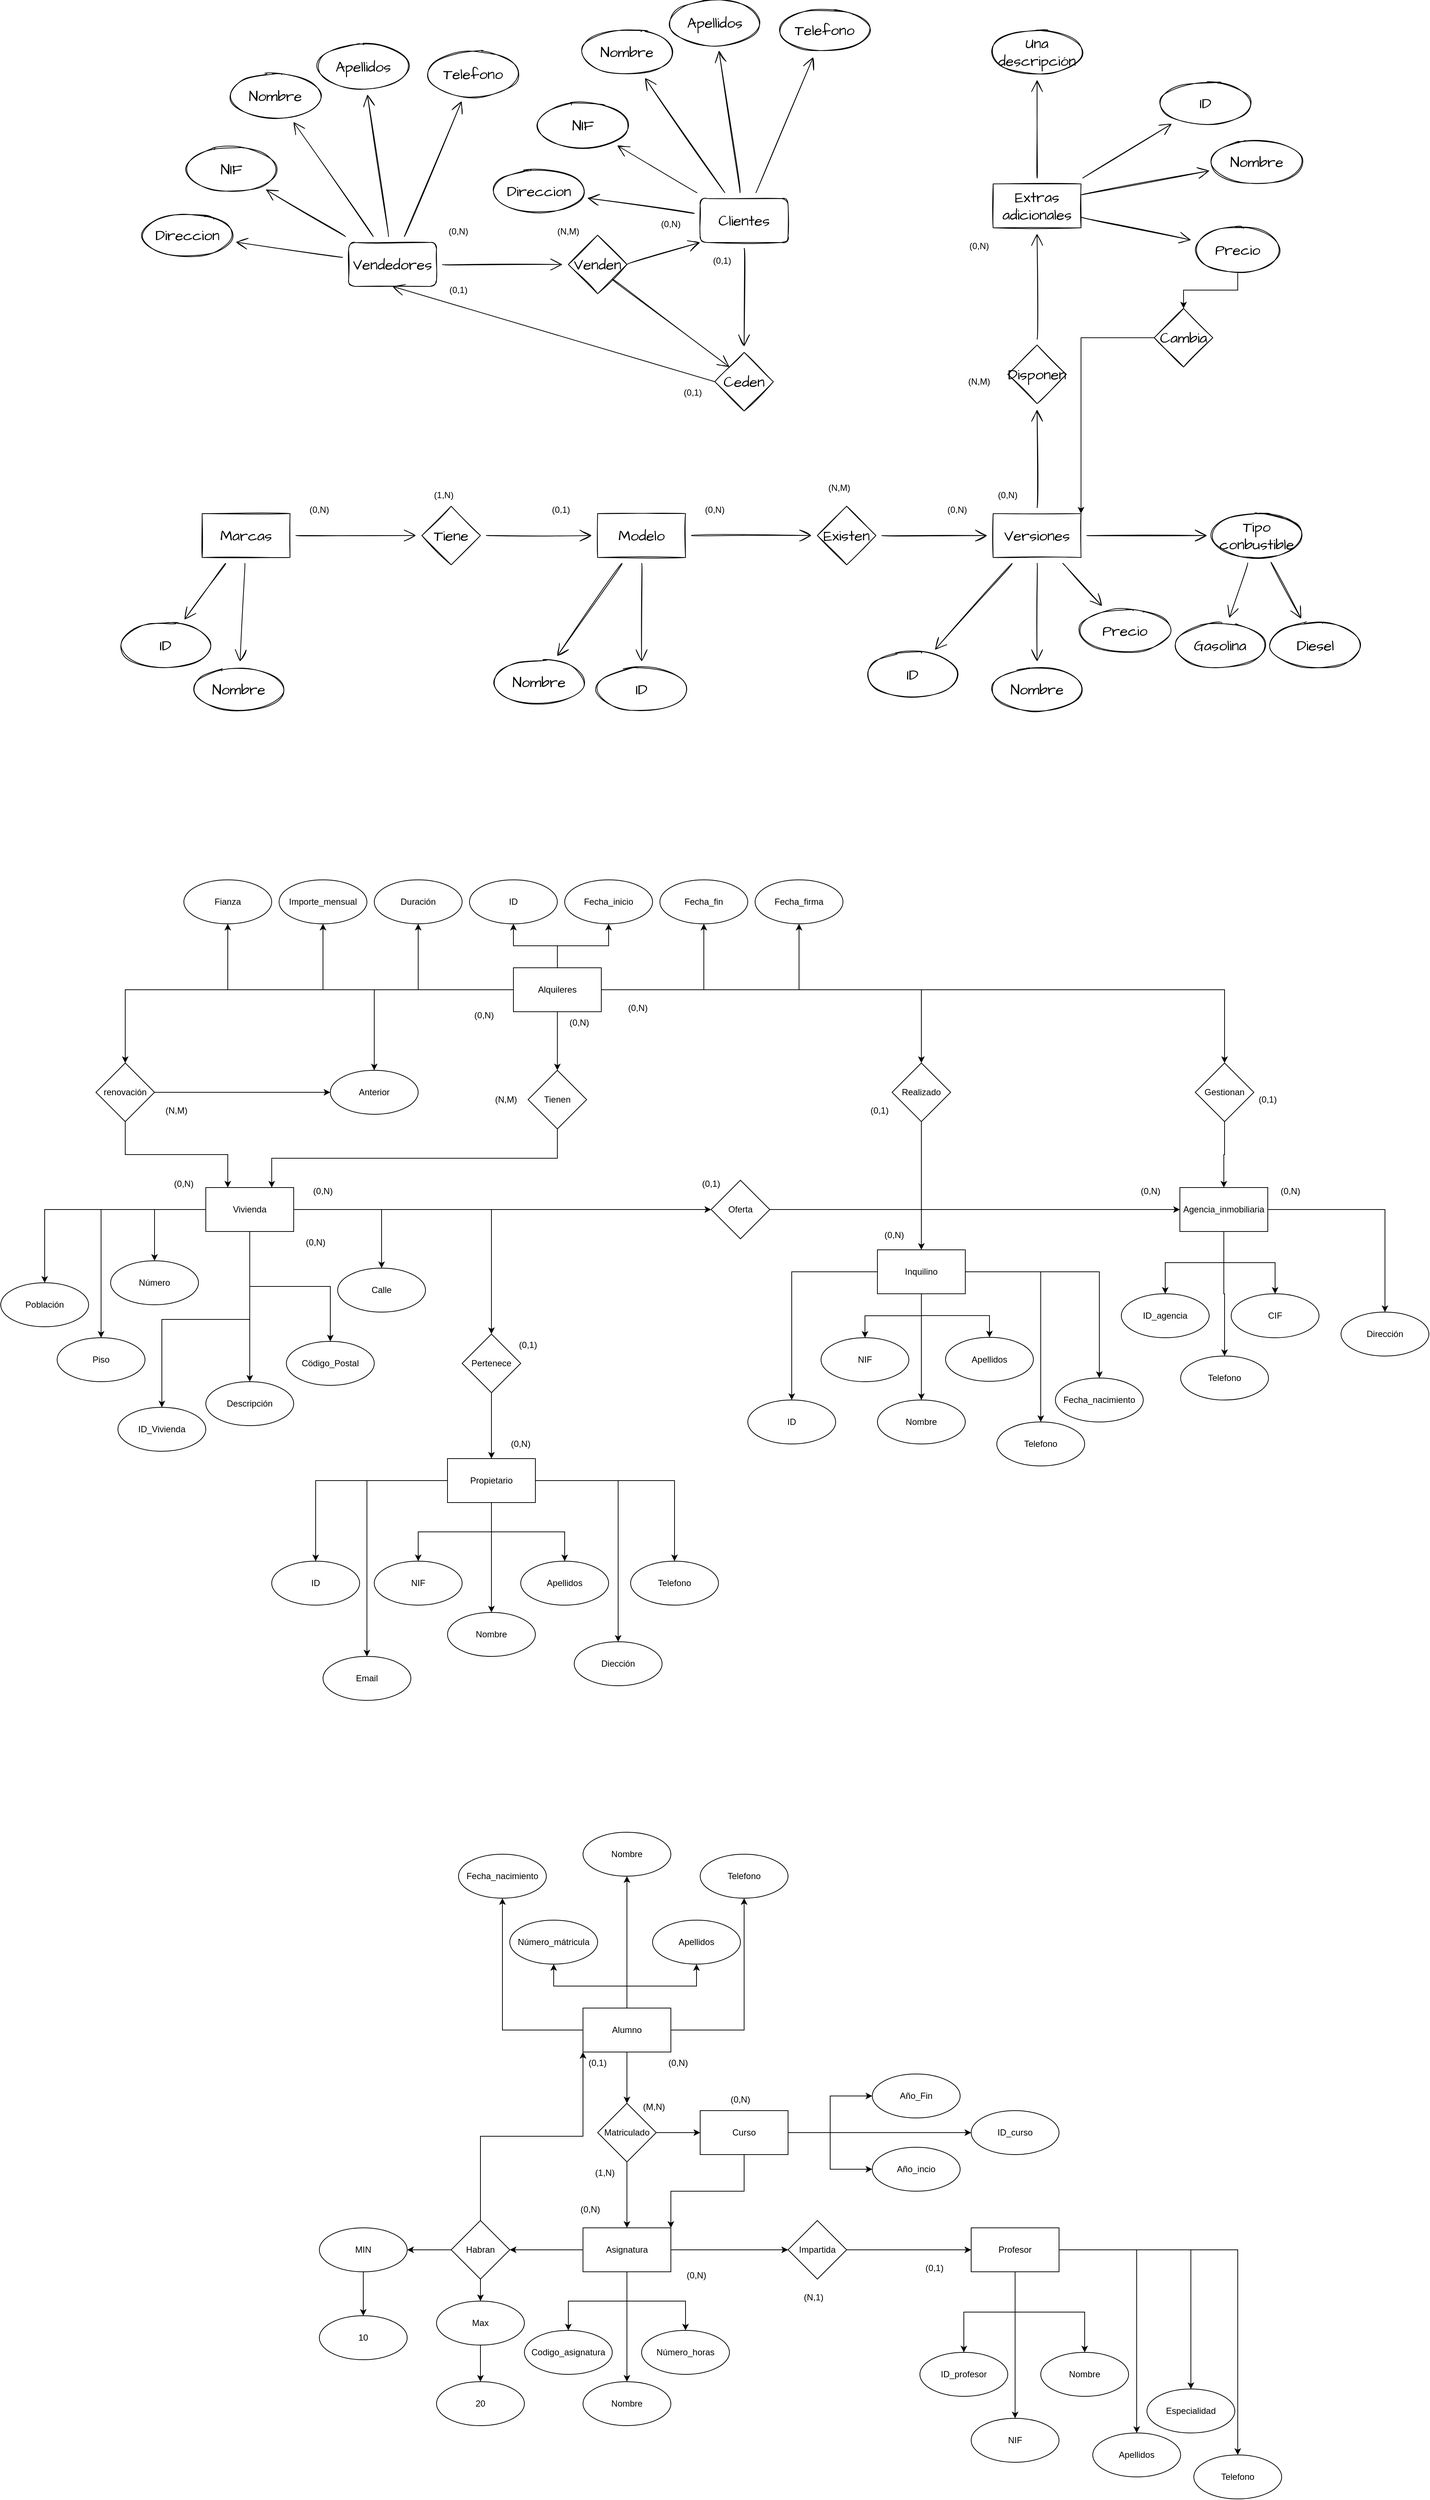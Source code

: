 <mxfile version="15.5.6" type="device"><diagram id="C5RBs43oDa-KdzZeNtuy" name="Page-1"><mxGraphModel dx="1882" dy="1902" grid="1" gridSize="10" guides="1" tooltips="1" connect="1" arrows="1" fold="1" page="1" pageScale="1" pageWidth="827" pageHeight="1169" math="0" shadow="0"><root><mxCell id="WIyWlLk6GJQsqaUBKTNV-0"/><mxCell id="WIyWlLk6GJQsqaUBKTNV-1" parent="WIyWlLk6GJQsqaUBKTNV-0"/><mxCell id="voV7zh03eIeqNrFHZhVO-2" value="" style="edgeStyle=none;curved=1;rounded=0;sketch=1;hachureGap=4;orthogonalLoop=1;jettySize=auto;html=1;fontFamily=Architects Daughter;fontSource=https%3A%2F%2Ffonts.googleapis.com%2Fcss%3Ffamily%3DArchitects%2BDaughter;fontSize=16;endArrow=open;startSize=14;endSize=14;sourcePerimeterSpacing=8;targetPerimeterSpacing=8;" parent="WIyWlLk6GJQsqaUBKTNV-1" source="voV7zh03eIeqNrFHZhVO-0" target="voV7zh03eIeqNrFHZhVO-1" edge="1"><mxGeometry relative="1" as="geometry"/></mxCell><mxCell id="voV7zh03eIeqNrFHZhVO-4" value="" style="edgeStyle=none;curved=1;rounded=0;sketch=1;hachureGap=4;orthogonalLoop=1;jettySize=auto;html=1;fontFamily=Architects Daughter;fontSource=https%3A%2F%2Ffonts.googleapis.com%2Fcss%3Ffamily%3DArchitects%2BDaughter;fontSize=16;endArrow=open;startSize=14;endSize=14;sourcePerimeterSpacing=8;targetPerimeterSpacing=8;" parent="WIyWlLk6GJQsqaUBKTNV-1" source="voV7zh03eIeqNrFHZhVO-0" target="voV7zh03eIeqNrFHZhVO-3" edge="1"><mxGeometry relative="1" as="geometry"/></mxCell><mxCell id="voV7zh03eIeqNrFHZhVO-8" value="" style="edgeStyle=none;curved=1;rounded=0;sketch=1;hachureGap=4;orthogonalLoop=1;jettySize=auto;html=1;fontFamily=Architects Daughter;fontSource=https%3A%2F%2Ffonts.googleapis.com%2Fcss%3Ffamily%3DArchitects%2BDaughter;fontSize=16;endArrow=open;startSize=14;endSize=14;sourcePerimeterSpacing=8;targetPerimeterSpacing=8;" parent="WIyWlLk6GJQsqaUBKTNV-1" source="voV7zh03eIeqNrFHZhVO-0" target="voV7zh03eIeqNrFHZhVO-7" edge="1"><mxGeometry relative="1" as="geometry"/></mxCell><mxCell id="voV7zh03eIeqNrFHZhVO-0" value="Marcas" style="rounded=0;whiteSpace=wrap;html=1;sketch=1;hachureGap=4;pointerEvents=0;fontFamily=Architects Daughter;fontSource=https%3A%2F%2Ffonts.googleapis.com%2Fcss%3Ffamily%3DArchitects%2BDaughter;fontSize=20;" parent="WIyWlLk6GJQsqaUBKTNV-1" vertex="1"><mxGeometry x="180" y="180" width="120" height="60" as="geometry"/></mxCell><mxCell id="voV7zh03eIeqNrFHZhVO-1" value="ID" style="ellipse;whiteSpace=wrap;html=1;sketch=1;hachureGap=4;pointerEvents=0;fontFamily=Architects Daughter;fontSource=https%3A%2F%2Ffonts.googleapis.com%2Fcss%3Ffamily%3DArchitects%2BDaughter;fontSize=20;" parent="WIyWlLk6GJQsqaUBKTNV-1" vertex="1"><mxGeometry x="70" y="330" width="120" height="60" as="geometry"/></mxCell><mxCell id="voV7zh03eIeqNrFHZhVO-3" value="Nombre" style="ellipse;whiteSpace=wrap;html=1;sketch=1;hachureGap=4;pointerEvents=0;fontFamily=Architects Daughter;fontSource=https%3A%2F%2Ffonts.googleapis.com%2Fcss%3Ffamily%3DArchitects%2BDaughter;fontSize=20;" parent="WIyWlLk6GJQsqaUBKTNV-1" vertex="1"><mxGeometry x="170" y="390" width="120" height="60" as="geometry"/></mxCell><mxCell id="voV7zh03eIeqNrFHZhVO-12" value="" style="edgeStyle=none;curved=1;rounded=0;sketch=1;hachureGap=4;orthogonalLoop=1;jettySize=auto;html=1;fontFamily=Architects Daughter;fontSource=https%3A%2F%2Ffonts.googleapis.com%2Fcss%3Ffamily%3DArchitects%2BDaughter;fontSize=16;endArrow=open;startSize=14;endSize=14;sourcePerimeterSpacing=8;targetPerimeterSpacing=8;" parent="WIyWlLk6GJQsqaUBKTNV-1" source="voV7zh03eIeqNrFHZhVO-7" target="voV7zh03eIeqNrFHZhVO-11" edge="1"><mxGeometry relative="1" as="geometry"/></mxCell><mxCell id="voV7zh03eIeqNrFHZhVO-7" value="Tiene" style="rhombus;whiteSpace=wrap;html=1;sketch=1;hachureGap=4;pointerEvents=0;fontFamily=Architects Daughter;fontSource=https%3A%2F%2Ffonts.googleapis.com%2Fcss%3Ffamily%3DArchitects%2BDaughter;fontSize=20;" parent="WIyWlLk6GJQsqaUBKTNV-1" vertex="1"><mxGeometry x="480" y="170" width="80" height="80" as="geometry"/></mxCell><mxCell id="voV7zh03eIeqNrFHZhVO-14" value="" style="edgeStyle=none;curved=1;rounded=0;sketch=1;hachureGap=4;orthogonalLoop=1;jettySize=auto;html=1;fontFamily=Architects Daughter;fontSource=https%3A%2F%2Ffonts.googleapis.com%2Fcss%3Ffamily%3DArchitects%2BDaughter;fontSize=16;endArrow=open;startSize=14;endSize=14;sourcePerimeterSpacing=8;targetPerimeterSpacing=8;" parent="WIyWlLk6GJQsqaUBKTNV-1" source="voV7zh03eIeqNrFHZhVO-11" target="voV7zh03eIeqNrFHZhVO-13" edge="1"><mxGeometry relative="1" as="geometry"/></mxCell><mxCell id="voV7zh03eIeqNrFHZhVO-16" value="" style="edgeStyle=none;curved=1;rounded=0;sketch=1;hachureGap=4;orthogonalLoop=1;jettySize=auto;html=1;fontFamily=Architects Daughter;fontSource=https%3A%2F%2Ffonts.googleapis.com%2Fcss%3Ffamily%3DArchitects%2BDaughter;fontSize=16;endArrow=open;startSize=14;endSize=14;sourcePerimeterSpacing=8;targetPerimeterSpacing=8;" parent="WIyWlLk6GJQsqaUBKTNV-1" source="voV7zh03eIeqNrFHZhVO-11" target="voV7zh03eIeqNrFHZhVO-15" edge="1"><mxGeometry relative="1" as="geometry"/></mxCell><mxCell id="voV7zh03eIeqNrFHZhVO-18" value="" style="edgeStyle=none;curved=1;rounded=0;sketch=1;hachureGap=4;orthogonalLoop=1;jettySize=auto;html=1;fontFamily=Architects Daughter;fontSource=https%3A%2F%2Ffonts.googleapis.com%2Fcss%3Ffamily%3DArchitects%2BDaughter;fontSize=16;endArrow=open;startSize=14;endSize=14;sourcePerimeterSpacing=8;targetPerimeterSpacing=8;" parent="WIyWlLk6GJQsqaUBKTNV-1" source="voV7zh03eIeqNrFHZhVO-11" target="voV7zh03eIeqNrFHZhVO-17" edge="1"><mxGeometry relative="1" as="geometry"/></mxCell><mxCell id="voV7zh03eIeqNrFHZhVO-11" value="Modelo" style="whiteSpace=wrap;html=1;sketch=1;hachureGap=4;pointerEvents=0;fontFamily=Architects Daughter;fontSource=https%3A%2F%2Ffonts.googleapis.com%2Fcss%3Ffamily%3DArchitects%2BDaughter;fontSize=20;" parent="WIyWlLk6GJQsqaUBKTNV-1" vertex="1"><mxGeometry x="720" y="180" width="120" height="60" as="geometry"/></mxCell><mxCell id="voV7zh03eIeqNrFHZhVO-13" value="ID" style="ellipse;whiteSpace=wrap;html=1;sketch=1;hachureGap=4;pointerEvents=0;fontFamily=Architects Daughter;fontSource=https%3A%2F%2Ffonts.googleapis.com%2Fcss%3Ffamily%3DArchitects%2BDaughter;fontSize=20;" parent="WIyWlLk6GJQsqaUBKTNV-1" vertex="1"><mxGeometry x="720" y="390" width="120" height="60" as="geometry"/></mxCell><mxCell id="voV7zh03eIeqNrFHZhVO-15" value="Nombre" style="ellipse;whiteSpace=wrap;html=1;sketch=1;hachureGap=4;pointerEvents=0;fontFamily=Architects Daughter;fontSource=https%3A%2F%2Ffonts.googleapis.com%2Fcss%3Ffamily%3DArchitects%2BDaughter;fontSize=20;" parent="WIyWlLk6GJQsqaUBKTNV-1" vertex="1"><mxGeometry x="580" y="380" width="120" height="60" as="geometry"/></mxCell><mxCell id="voV7zh03eIeqNrFHZhVO-20" value="" style="edgeStyle=none;curved=1;rounded=0;sketch=1;hachureGap=4;orthogonalLoop=1;jettySize=auto;html=1;fontFamily=Architects Daughter;fontSource=https%3A%2F%2Ffonts.googleapis.com%2Fcss%3Ffamily%3DArchitects%2BDaughter;fontSize=16;endArrow=open;startSize=14;endSize=14;sourcePerimeterSpacing=8;targetPerimeterSpacing=8;" parent="WIyWlLk6GJQsqaUBKTNV-1" source="voV7zh03eIeqNrFHZhVO-17" target="voV7zh03eIeqNrFHZhVO-19" edge="1"><mxGeometry relative="1" as="geometry"/></mxCell><mxCell id="voV7zh03eIeqNrFHZhVO-17" value="Existen" style="rhombus;whiteSpace=wrap;html=1;sketch=1;hachureGap=4;pointerEvents=0;fontFamily=Architects Daughter;fontSource=https%3A%2F%2Ffonts.googleapis.com%2Fcss%3Ffamily%3DArchitects%2BDaughter;fontSize=20;" parent="WIyWlLk6GJQsqaUBKTNV-1" vertex="1"><mxGeometry x="1020" y="170" width="80" height="80" as="geometry"/></mxCell><mxCell id="voV7zh03eIeqNrFHZhVO-22" value="" style="edgeStyle=none;curved=1;rounded=0;sketch=1;hachureGap=4;orthogonalLoop=1;jettySize=auto;html=1;fontFamily=Architects Daughter;fontSource=https%3A%2F%2Ffonts.googleapis.com%2Fcss%3Ffamily%3DArchitects%2BDaughter;fontSize=16;endArrow=open;startSize=14;endSize=14;sourcePerimeterSpacing=8;targetPerimeterSpacing=8;" parent="WIyWlLk6GJQsqaUBKTNV-1" source="voV7zh03eIeqNrFHZhVO-19" target="voV7zh03eIeqNrFHZhVO-21" edge="1"><mxGeometry relative="1" as="geometry"/></mxCell><mxCell id="voV7zh03eIeqNrFHZhVO-26" value="" style="edgeStyle=none;curved=1;rounded=0;sketch=1;hachureGap=4;orthogonalLoop=1;jettySize=auto;html=1;fontFamily=Architects Daughter;fontSource=https%3A%2F%2Ffonts.googleapis.com%2Fcss%3Ffamily%3DArchitects%2BDaughter;fontSize=16;endArrow=open;startSize=14;endSize=14;sourcePerimeterSpacing=8;targetPerimeterSpacing=8;" parent="WIyWlLk6GJQsqaUBKTNV-1" source="voV7zh03eIeqNrFHZhVO-19" target="voV7zh03eIeqNrFHZhVO-25" edge="1"><mxGeometry relative="1" as="geometry"/></mxCell><mxCell id="voV7zh03eIeqNrFHZhVO-28" value="" style="edgeStyle=none;curved=1;rounded=0;sketch=1;hachureGap=4;orthogonalLoop=1;jettySize=auto;html=1;fontFamily=Architects Daughter;fontSource=https%3A%2F%2Ffonts.googleapis.com%2Fcss%3Ffamily%3DArchitects%2BDaughter;fontSize=16;endArrow=open;startSize=14;endSize=14;sourcePerimeterSpacing=8;targetPerimeterSpacing=8;" parent="WIyWlLk6GJQsqaUBKTNV-1" source="voV7zh03eIeqNrFHZhVO-19" target="voV7zh03eIeqNrFHZhVO-27" edge="1"><mxGeometry relative="1" as="geometry"/></mxCell><mxCell id="voV7zh03eIeqNrFHZhVO-30" value="" style="edgeStyle=none;curved=1;rounded=0;sketch=1;hachureGap=4;orthogonalLoop=1;jettySize=auto;html=1;fontFamily=Architects Daughter;fontSource=https%3A%2F%2Ffonts.googleapis.com%2Fcss%3Ffamily%3DArchitects%2BDaughter;fontSize=16;endArrow=open;startSize=14;endSize=14;sourcePerimeterSpacing=8;targetPerimeterSpacing=8;" parent="WIyWlLk6GJQsqaUBKTNV-1" source="voV7zh03eIeqNrFHZhVO-19" target="voV7zh03eIeqNrFHZhVO-29" edge="1"><mxGeometry relative="1" as="geometry"/></mxCell><mxCell id="voV7zh03eIeqNrFHZhVO-32" value="" style="edgeStyle=none;curved=1;rounded=0;sketch=1;hachureGap=4;orthogonalLoop=1;jettySize=auto;html=1;fontFamily=Architects Daughter;fontSource=https%3A%2F%2Ffonts.googleapis.com%2Fcss%3Ffamily%3DArchitects%2BDaughter;fontSize=16;endArrow=open;startSize=14;endSize=14;sourcePerimeterSpacing=8;targetPerimeterSpacing=8;" parent="WIyWlLk6GJQsqaUBKTNV-1" source="voV7zh03eIeqNrFHZhVO-19" target="voV7zh03eIeqNrFHZhVO-31" edge="1"><mxGeometry relative="1" as="geometry"/></mxCell><mxCell id="voV7zh03eIeqNrFHZhVO-38" value="" style="edgeStyle=none;curved=1;rounded=0;sketch=1;hachureGap=4;orthogonalLoop=1;jettySize=auto;html=1;fontFamily=Architects Daughter;fontSource=https%3A%2F%2Ffonts.googleapis.com%2Fcss%3Ffamily%3DArchitects%2BDaughter;fontSize=16;endArrow=open;startSize=14;endSize=14;sourcePerimeterSpacing=8;targetPerimeterSpacing=8;" parent="WIyWlLk6GJQsqaUBKTNV-1" source="voV7zh03eIeqNrFHZhVO-19" target="voV7zh03eIeqNrFHZhVO-37" edge="1"><mxGeometry relative="1" as="geometry"/></mxCell><mxCell id="voV7zh03eIeqNrFHZhVO-19" value="Versiones" style="whiteSpace=wrap;html=1;sketch=1;hachureGap=4;pointerEvents=0;fontFamily=Architects Daughter;fontSource=https%3A%2F%2Ffonts.googleapis.com%2Fcss%3Ffamily%3DArchitects%2BDaughter;fontSize=20;" parent="WIyWlLk6GJQsqaUBKTNV-1" vertex="1"><mxGeometry x="1260" y="180" width="120" height="60" as="geometry"/></mxCell><mxCell id="voV7zh03eIeqNrFHZhVO-21" value="ID" style="ellipse;whiteSpace=wrap;html=1;sketch=1;hachureGap=4;pointerEvents=0;fontFamily=Architects Daughter;fontSource=https%3A%2F%2Ffonts.googleapis.com%2Fcss%3Ffamily%3DArchitects%2BDaughter;fontSize=20;" parent="WIyWlLk6GJQsqaUBKTNV-1" vertex="1"><mxGeometry x="1090" y="370" width="120" height="60" as="geometry"/></mxCell><mxCell id="voV7zh03eIeqNrFHZhVO-25" value="Precio" style="ellipse;whiteSpace=wrap;html=1;sketch=1;hachureGap=4;pointerEvents=0;fontFamily=Architects Daughter;fontSource=https%3A%2F%2Ffonts.googleapis.com%2Fcss%3Ffamily%3DArchitects%2BDaughter;fontSize=20;" parent="WIyWlLk6GJQsqaUBKTNV-1" vertex="1"><mxGeometry x="1380" y="310" width="120" height="60" as="geometry"/></mxCell><mxCell id="voV7zh03eIeqNrFHZhVO-27" value="Nombre" style="ellipse;whiteSpace=wrap;html=1;sketch=1;hachureGap=4;pointerEvents=0;fontFamily=Architects Daughter;fontSource=https%3A%2F%2Ffonts.googleapis.com%2Fcss%3Ffamily%3DArchitects%2BDaughter;fontSize=20;" parent="WIyWlLk6GJQsqaUBKTNV-1" vertex="1"><mxGeometry x="1260" y="390" width="120" height="60" as="geometry"/></mxCell><mxCell id="voV7zh03eIeqNrFHZhVO-29" value="Potencia" style="ellipse;whiteSpace=wrap;html=1;sketch=1;hachureGap=4;pointerEvents=0;fontFamily=Architects Daughter;fontSource=https%3A%2F%2Ffonts.googleapis.com%2Fcss%3Ffamily%3DArchitects%2BDaughter;fontSize=20;" parent="WIyWlLk6GJQsqaUBKTNV-1" vertex="1"><mxGeometry x="1560" y="180" width="120" height="60" as="geometry"/></mxCell><mxCell id="voV7zh03eIeqNrFHZhVO-34" value="" style="edgeStyle=none;curved=1;rounded=0;sketch=1;hachureGap=4;orthogonalLoop=1;jettySize=auto;html=1;fontFamily=Architects Daughter;fontSource=https%3A%2F%2Ffonts.googleapis.com%2Fcss%3Ffamily%3DArchitects%2BDaughter;fontSize=16;endArrow=open;startSize=14;endSize=14;sourcePerimeterSpacing=8;targetPerimeterSpacing=8;" parent="WIyWlLk6GJQsqaUBKTNV-1" source="voV7zh03eIeqNrFHZhVO-31" target="voV7zh03eIeqNrFHZhVO-33" edge="1"><mxGeometry relative="1" as="geometry"/></mxCell><mxCell id="voV7zh03eIeqNrFHZhVO-36" value="" style="edgeStyle=none;curved=1;rounded=0;sketch=1;hachureGap=4;orthogonalLoop=1;jettySize=auto;html=1;fontFamily=Architects Daughter;fontSource=https%3A%2F%2Ffonts.googleapis.com%2Fcss%3Ffamily%3DArchitects%2BDaughter;fontSize=16;endArrow=open;startSize=14;endSize=14;sourcePerimeterSpacing=8;targetPerimeterSpacing=8;" parent="WIyWlLk6GJQsqaUBKTNV-1" source="voV7zh03eIeqNrFHZhVO-31" target="voV7zh03eIeqNrFHZhVO-35" edge="1"><mxGeometry relative="1" as="geometry"/></mxCell><mxCell id="voV7zh03eIeqNrFHZhVO-31" value="Tipo conbustible" style="ellipse;whiteSpace=wrap;html=1;sketch=1;hachureGap=4;pointerEvents=0;fontFamily=Architects Daughter;fontSource=https%3A%2F%2Ffonts.googleapis.com%2Fcss%3Ffamily%3DArchitects%2BDaughter;fontSize=20;" parent="WIyWlLk6GJQsqaUBKTNV-1" vertex="1"><mxGeometry x="1560" y="180" width="120" height="60" as="geometry"/></mxCell><mxCell id="voV7zh03eIeqNrFHZhVO-33" value="Gasolina" style="ellipse;whiteSpace=wrap;html=1;sketch=1;hachureGap=4;pointerEvents=0;fontFamily=Architects Daughter;fontSource=https%3A%2F%2Ffonts.googleapis.com%2Fcss%3Ffamily%3DArchitects%2BDaughter;fontSize=20;" parent="WIyWlLk6GJQsqaUBKTNV-1" vertex="1"><mxGeometry x="1510" y="330" width="120" height="60" as="geometry"/></mxCell><mxCell id="voV7zh03eIeqNrFHZhVO-35" value="Diesel" style="ellipse;whiteSpace=wrap;html=1;sketch=1;hachureGap=4;pointerEvents=0;fontFamily=Architects Daughter;fontSource=https%3A%2F%2Ffonts.googleapis.com%2Fcss%3Ffamily%3DArchitects%2BDaughter;fontSize=20;" parent="WIyWlLk6GJQsqaUBKTNV-1" vertex="1"><mxGeometry x="1640" y="330" width="120" height="60" as="geometry"/></mxCell><mxCell id="voV7zh03eIeqNrFHZhVO-40" value="" style="edgeStyle=none;curved=1;rounded=0;sketch=1;hachureGap=4;orthogonalLoop=1;jettySize=auto;html=1;fontFamily=Architects Daughter;fontSource=https%3A%2F%2Ffonts.googleapis.com%2Fcss%3Ffamily%3DArchitects%2BDaughter;fontSize=16;endArrow=open;startSize=14;endSize=14;sourcePerimeterSpacing=8;targetPerimeterSpacing=8;" parent="WIyWlLk6GJQsqaUBKTNV-1" source="voV7zh03eIeqNrFHZhVO-37" target="voV7zh03eIeqNrFHZhVO-39" edge="1"><mxGeometry relative="1" as="geometry"/></mxCell><mxCell id="voV7zh03eIeqNrFHZhVO-37" value="Disponen" style="rhombus;whiteSpace=wrap;html=1;sketch=1;hachureGap=4;pointerEvents=0;fontFamily=Architects Daughter;fontSource=https%3A%2F%2Ffonts.googleapis.com%2Fcss%3Ffamily%3DArchitects%2BDaughter;fontSize=20;" parent="WIyWlLk6GJQsqaUBKTNV-1" vertex="1"><mxGeometry x="1280" y="-50" width="80" height="80" as="geometry"/></mxCell><mxCell id="voV7zh03eIeqNrFHZhVO-42" value="" style="edgeStyle=none;curved=1;rounded=0;sketch=1;hachureGap=4;orthogonalLoop=1;jettySize=auto;html=1;fontFamily=Architects Daughter;fontSource=https%3A%2F%2Ffonts.googleapis.com%2Fcss%3Ffamily%3DArchitects%2BDaughter;fontSize=16;endArrow=open;startSize=14;endSize=14;sourcePerimeterSpacing=8;targetPerimeterSpacing=8;" parent="WIyWlLk6GJQsqaUBKTNV-1" source="voV7zh03eIeqNrFHZhVO-39" target="voV7zh03eIeqNrFHZhVO-41" edge="1"><mxGeometry relative="1" as="geometry"/></mxCell><mxCell id="voV7zh03eIeqNrFHZhVO-44" value="" style="edgeStyle=none;curved=1;rounded=0;sketch=1;hachureGap=4;orthogonalLoop=1;jettySize=auto;html=1;fontFamily=Architects Daughter;fontSource=https%3A%2F%2Ffonts.googleapis.com%2Fcss%3Ffamily%3DArchitects%2BDaughter;fontSize=16;endArrow=open;startSize=14;endSize=14;sourcePerimeterSpacing=8;targetPerimeterSpacing=8;exitX=1;exitY=0.25;exitDx=0;exitDy=0;" parent="WIyWlLk6GJQsqaUBKTNV-1" source="voV7zh03eIeqNrFHZhVO-39" target="voV7zh03eIeqNrFHZhVO-43" edge="1"><mxGeometry relative="1" as="geometry"/></mxCell><mxCell id="voV7zh03eIeqNrFHZhVO-46" value="" style="edgeStyle=none;curved=1;rounded=0;sketch=1;hachureGap=4;orthogonalLoop=1;jettySize=auto;html=1;fontFamily=Architects Daughter;fontSource=https%3A%2F%2Ffonts.googleapis.com%2Fcss%3Ffamily%3DArchitects%2BDaughter;fontSize=16;endArrow=open;startSize=14;endSize=14;sourcePerimeterSpacing=8;targetPerimeterSpacing=8;" parent="WIyWlLk6GJQsqaUBKTNV-1" source="voV7zh03eIeqNrFHZhVO-39" target="voV7zh03eIeqNrFHZhVO-45" edge="1"><mxGeometry relative="1" as="geometry"/></mxCell><mxCell id="voV7zh03eIeqNrFHZhVO-39" value="Extras adicionales" style="whiteSpace=wrap;html=1;sketch=1;hachureGap=4;pointerEvents=0;fontFamily=Architects Daughter;fontSource=https%3A%2F%2Ffonts.googleapis.com%2Fcss%3Ffamily%3DArchitects%2BDaughter;fontSize=20;" parent="WIyWlLk6GJQsqaUBKTNV-1" vertex="1"><mxGeometry x="1260" y="-270" width="120" height="60" as="geometry"/></mxCell><mxCell id="voV7zh03eIeqNrFHZhVO-41" value="ID" style="ellipse;whiteSpace=wrap;html=1;sketch=1;hachureGap=4;pointerEvents=0;fontFamily=Architects Daughter;fontSource=https%3A%2F%2Ffonts.googleapis.com%2Fcss%3Ffamily%3DArchitects%2BDaughter;fontSize=20;" parent="WIyWlLk6GJQsqaUBKTNV-1" vertex="1"><mxGeometry x="1490" y="-410" width="120" height="60" as="geometry"/></mxCell><mxCell id="voV7zh03eIeqNrFHZhVO-43" value="Nombre" style="ellipse;whiteSpace=wrap;html=1;sketch=1;hachureGap=4;pointerEvents=0;fontFamily=Architects Daughter;fontSource=https%3A%2F%2Ffonts.googleapis.com%2Fcss%3Ffamily%3DArchitects%2BDaughter;fontSize=20;" parent="WIyWlLk6GJQsqaUBKTNV-1" vertex="1"><mxGeometry x="1560" y="-330" width="120" height="60" as="geometry"/></mxCell><mxCell id="voV7zh03eIeqNrFHZhVO-45" value="Una descripción" style="ellipse;whiteSpace=wrap;html=1;sketch=1;hachureGap=4;pointerEvents=0;fontFamily=Architects Daughter;fontSource=https%3A%2F%2Ffonts.googleapis.com%2Fcss%3Ffamily%3DArchitects%2BDaughter;fontSize=20;" parent="WIyWlLk6GJQsqaUBKTNV-1" vertex="1"><mxGeometry x="1260" y="-480" width="120" height="60" as="geometry"/></mxCell><mxCell id="voV7zh03eIeqNrFHZhVO-49" value="" style="edgeStyle=none;curved=1;rounded=0;sketch=1;hachureGap=4;orthogonalLoop=1;jettySize=auto;html=1;fontFamily=Architects Daughter;fontSource=https%3A%2F%2Ffonts.googleapis.com%2Fcss%3Ffamily%3DArchitects%2BDaughter;fontSize=16;endArrow=open;startSize=14;endSize=14;sourcePerimeterSpacing=8;targetPerimeterSpacing=8;" parent="WIyWlLk6GJQsqaUBKTNV-1" source="voV7zh03eIeqNrFHZhVO-47" target="voV7zh03eIeqNrFHZhVO-48" edge="1"><mxGeometry relative="1" as="geometry"/></mxCell><mxCell id="voV7zh03eIeqNrFHZhVO-51" value="" style="edgeStyle=none;curved=1;rounded=0;sketch=1;hachureGap=4;orthogonalLoop=1;jettySize=auto;html=1;fontFamily=Architects Daughter;fontSource=https%3A%2F%2Ffonts.googleapis.com%2Fcss%3Ffamily%3DArchitects%2BDaughter;fontSize=16;endArrow=open;startSize=14;endSize=14;sourcePerimeterSpacing=8;targetPerimeterSpacing=8;" parent="WIyWlLk6GJQsqaUBKTNV-1" source="voV7zh03eIeqNrFHZhVO-47" target="voV7zh03eIeqNrFHZhVO-50" edge="1"><mxGeometry relative="1" as="geometry"/></mxCell><mxCell id="voV7zh03eIeqNrFHZhVO-53" value="" style="edgeStyle=none;curved=1;rounded=0;sketch=1;hachureGap=4;orthogonalLoop=1;jettySize=auto;html=1;fontFamily=Architects Daughter;fontSource=https%3A%2F%2Ffonts.googleapis.com%2Fcss%3Ffamily%3DArchitects%2BDaughter;fontSize=16;endArrow=open;startSize=14;endSize=14;sourcePerimeterSpacing=8;targetPerimeterSpacing=8;" parent="WIyWlLk6GJQsqaUBKTNV-1" source="voV7zh03eIeqNrFHZhVO-47" target="voV7zh03eIeqNrFHZhVO-52" edge="1"><mxGeometry relative="1" as="geometry"/></mxCell><mxCell id="voV7zh03eIeqNrFHZhVO-55" value="" style="edgeStyle=none;curved=1;rounded=0;sketch=1;hachureGap=4;orthogonalLoop=1;jettySize=auto;html=1;fontFamily=Architects Daughter;fontSource=https%3A%2F%2Ffonts.googleapis.com%2Fcss%3Ffamily%3DArchitects%2BDaughter;fontSize=16;endArrow=open;startSize=14;endSize=14;sourcePerimeterSpacing=8;targetPerimeterSpacing=8;" parent="WIyWlLk6GJQsqaUBKTNV-1" source="voV7zh03eIeqNrFHZhVO-47" target="voV7zh03eIeqNrFHZhVO-54" edge="1"><mxGeometry relative="1" as="geometry"/></mxCell><mxCell id="voV7zh03eIeqNrFHZhVO-57" value="" style="edgeStyle=none;curved=1;rounded=0;sketch=1;hachureGap=4;orthogonalLoop=1;jettySize=auto;html=1;fontFamily=Architects Daughter;fontSource=https%3A%2F%2Ffonts.googleapis.com%2Fcss%3Ffamily%3DArchitects%2BDaughter;fontSize=16;endArrow=open;startSize=14;endSize=14;sourcePerimeterSpacing=8;targetPerimeterSpacing=8;" parent="WIyWlLk6GJQsqaUBKTNV-1" source="voV7zh03eIeqNrFHZhVO-47" target="voV7zh03eIeqNrFHZhVO-56" edge="1"><mxGeometry relative="1" as="geometry"/></mxCell><mxCell id="voV7zh03eIeqNrFHZhVO-73" value="" style="edgeStyle=none;curved=1;rounded=0;sketch=1;hachureGap=4;orthogonalLoop=1;jettySize=auto;html=1;fontFamily=Architects Daughter;fontSource=https%3A%2F%2Ffonts.googleapis.com%2Fcss%3Ffamily%3DArchitects%2BDaughter;fontSize=16;endArrow=open;startSize=14;endSize=14;sourcePerimeterSpacing=8;targetPerimeterSpacing=8;" parent="WIyWlLk6GJQsqaUBKTNV-1" source="voV7zh03eIeqNrFHZhVO-47" target="voV7zh03eIeqNrFHZhVO-72" edge="1"><mxGeometry relative="1" as="geometry"/></mxCell><mxCell id="voV7zh03eIeqNrFHZhVO-47" value="Clientes" style="rounded=1;whiteSpace=wrap;html=1;sketch=1;hachureGap=4;pointerEvents=0;fontFamily=Architects Daughter;fontSource=https%3A%2F%2Ffonts.googleapis.com%2Fcss%3Ffamily%3DArchitects%2BDaughter;fontSize=20;" parent="WIyWlLk6GJQsqaUBKTNV-1" vertex="1"><mxGeometry x="860" y="-250" width="120" height="60" as="geometry"/></mxCell><mxCell id="voV7zh03eIeqNrFHZhVO-48" value="NIF" style="ellipse;whiteSpace=wrap;html=1;sketch=1;hachureGap=4;pointerEvents=0;fontFamily=Architects Daughter;fontSource=https%3A%2F%2Ffonts.googleapis.com%2Fcss%3Ffamily%3DArchitects%2BDaughter;fontSize=20;" parent="WIyWlLk6GJQsqaUBKTNV-1" vertex="1"><mxGeometry x="640" y="-380" width="120" height="60" as="geometry"/></mxCell><mxCell id="voV7zh03eIeqNrFHZhVO-50" value="Nombre" style="ellipse;whiteSpace=wrap;html=1;sketch=1;hachureGap=4;pointerEvents=0;fontFamily=Architects Daughter;fontSource=https%3A%2F%2Ffonts.googleapis.com%2Fcss%3Ffamily%3DArchitects%2BDaughter;fontSize=20;" parent="WIyWlLk6GJQsqaUBKTNV-1" vertex="1"><mxGeometry x="700" y="-480" width="120" height="60" as="geometry"/></mxCell><mxCell id="voV7zh03eIeqNrFHZhVO-52" value="Apellidos" style="ellipse;whiteSpace=wrap;html=1;sketch=1;hachureGap=4;pointerEvents=0;fontFamily=Architects Daughter;fontSource=https%3A%2F%2Ffonts.googleapis.com%2Fcss%3Ffamily%3DArchitects%2BDaughter;fontSize=20;" parent="WIyWlLk6GJQsqaUBKTNV-1" vertex="1"><mxGeometry x="820" y="-520" width="120" height="60" as="geometry"/></mxCell><mxCell id="voV7zh03eIeqNrFHZhVO-54" value="Telefono" style="ellipse;whiteSpace=wrap;html=1;sketch=1;hachureGap=4;pointerEvents=0;fontFamily=Architects Daughter;fontSource=https%3A%2F%2Ffonts.googleapis.com%2Fcss%3Ffamily%3DArchitects%2BDaughter;fontSize=20;" parent="WIyWlLk6GJQsqaUBKTNV-1" vertex="1"><mxGeometry x="970" y="-510" width="120" height="60" as="geometry"/></mxCell><mxCell id="voV7zh03eIeqNrFHZhVO-56" value="Direccion" style="ellipse;whiteSpace=wrap;html=1;sketch=1;hachureGap=4;pointerEvents=0;fontFamily=Architects Daughter;fontSource=https%3A%2F%2Ffonts.googleapis.com%2Fcss%3Ffamily%3DArchitects%2BDaughter;fontSize=20;" parent="WIyWlLk6GJQsqaUBKTNV-1" vertex="1"><mxGeometry x="580" y="-290" width="120" height="60" as="geometry"/></mxCell><mxCell id="voV7zh03eIeqNrFHZhVO-58" value="" style="edgeStyle=none;curved=1;rounded=0;sketch=1;hachureGap=4;orthogonalLoop=1;jettySize=auto;html=1;fontFamily=Architects Daughter;fontSource=https%3A%2F%2Ffonts.googleapis.com%2Fcss%3Ffamily%3DArchitects%2BDaughter;fontSize=16;endArrow=open;startSize=14;endSize=14;sourcePerimeterSpacing=8;targetPerimeterSpacing=8;" parent="WIyWlLk6GJQsqaUBKTNV-1" source="voV7zh03eIeqNrFHZhVO-63" target="voV7zh03eIeqNrFHZhVO-64" edge="1"><mxGeometry relative="1" as="geometry"/></mxCell><mxCell id="voV7zh03eIeqNrFHZhVO-59" value="" style="edgeStyle=none;curved=1;rounded=0;sketch=1;hachureGap=4;orthogonalLoop=1;jettySize=auto;html=1;fontFamily=Architects Daughter;fontSource=https%3A%2F%2Ffonts.googleapis.com%2Fcss%3Ffamily%3DArchitects%2BDaughter;fontSize=16;endArrow=open;startSize=14;endSize=14;sourcePerimeterSpacing=8;targetPerimeterSpacing=8;" parent="WIyWlLk6GJQsqaUBKTNV-1" source="voV7zh03eIeqNrFHZhVO-63" target="voV7zh03eIeqNrFHZhVO-65" edge="1"><mxGeometry relative="1" as="geometry"/></mxCell><mxCell id="voV7zh03eIeqNrFHZhVO-60" value="" style="edgeStyle=none;curved=1;rounded=0;sketch=1;hachureGap=4;orthogonalLoop=1;jettySize=auto;html=1;fontFamily=Architects Daughter;fontSource=https%3A%2F%2Ffonts.googleapis.com%2Fcss%3Ffamily%3DArchitects%2BDaughter;fontSize=16;endArrow=open;startSize=14;endSize=14;sourcePerimeterSpacing=8;targetPerimeterSpacing=8;" parent="WIyWlLk6GJQsqaUBKTNV-1" source="voV7zh03eIeqNrFHZhVO-63" target="voV7zh03eIeqNrFHZhVO-66" edge="1"><mxGeometry relative="1" as="geometry"/></mxCell><mxCell id="voV7zh03eIeqNrFHZhVO-61" value="" style="edgeStyle=none;curved=1;rounded=0;sketch=1;hachureGap=4;orthogonalLoop=1;jettySize=auto;html=1;fontFamily=Architects Daughter;fontSource=https%3A%2F%2Ffonts.googleapis.com%2Fcss%3Ffamily%3DArchitects%2BDaughter;fontSize=16;endArrow=open;startSize=14;endSize=14;sourcePerimeterSpacing=8;targetPerimeterSpacing=8;" parent="WIyWlLk6GJQsqaUBKTNV-1" source="voV7zh03eIeqNrFHZhVO-63" target="voV7zh03eIeqNrFHZhVO-67" edge="1"><mxGeometry relative="1" as="geometry"/></mxCell><mxCell id="voV7zh03eIeqNrFHZhVO-62" value="" style="edgeStyle=none;curved=1;rounded=0;sketch=1;hachureGap=4;orthogonalLoop=1;jettySize=auto;html=1;fontFamily=Architects Daughter;fontSource=https%3A%2F%2Ffonts.googleapis.com%2Fcss%3Ffamily%3DArchitects%2BDaughter;fontSize=16;endArrow=open;startSize=14;endSize=14;sourcePerimeterSpacing=8;targetPerimeterSpacing=8;" parent="WIyWlLk6GJQsqaUBKTNV-1" source="voV7zh03eIeqNrFHZhVO-63" target="voV7zh03eIeqNrFHZhVO-68" edge="1"><mxGeometry relative="1" as="geometry"/></mxCell><mxCell id="voV7zh03eIeqNrFHZhVO-70" value="" style="edgeStyle=none;curved=1;rounded=0;sketch=1;hachureGap=4;orthogonalLoop=1;jettySize=auto;html=1;fontFamily=Architects Daughter;fontSource=https%3A%2F%2Ffonts.googleapis.com%2Fcss%3Ffamily%3DArchitects%2BDaughter;fontSize=16;endArrow=open;startSize=14;endSize=14;sourcePerimeterSpacing=8;targetPerimeterSpacing=8;" parent="WIyWlLk6GJQsqaUBKTNV-1" source="voV7zh03eIeqNrFHZhVO-63" target="voV7zh03eIeqNrFHZhVO-69" edge="1"><mxGeometry relative="1" as="geometry"/></mxCell><mxCell id="voV7zh03eIeqNrFHZhVO-63" value="Vendedores" style="rounded=1;whiteSpace=wrap;html=1;sketch=1;hachureGap=4;pointerEvents=0;fontFamily=Architects Daughter;fontSource=https%3A%2F%2Ffonts.googleapis.com%2Fcss%3Ffamily%3DArchitects%2BDaughter;fontSize=20;" parent="WIyWlLk6GJQsqaUBKTNV-1" vertex="1"><mxGeometry x="380" y="-190" width="120" height="60" as="geometry"/></mxCell><mxCell id="voV7zh03eIeqNrFHZhVO-64" value="NIF" style="ellipse;whiteSpace=wrap;html=1;sketch=1;hachureGap=4;pointerEvents=0;fontFamily=Architects Daughter;fontSource=https%3A%2F%2Ffonts.googleapis.com%2Fcss%3Ffamily%3DArchitects%2BDaughter;fontSize=20;" parent="WIyWlLk6GJQsqaUBKTNV-1" vertex="1"><mxGeometry x="160" y="-320" width="120" height="60" as="geometry"/></mxCell><mxCell id="voV7zh03eIeqNrFHZhVO-65" value="Nombre" style="ellipse;whiteSpace=wrap;html=1;sketch=1;hachureGap=4;pointerEvents=0;fontFamily=Architects Daughter;fontSource=https%3A%2F%2Ffonts.googleapis.com%2Fcss%3Ffamily%3DArchitects%2BDaughter;fontSize=20;" parent="WIyWlLk6GJQsqaUBKTNV-1" vertex="1"><mxGeometry x="220" y="-420" width="120" height="60" as="geometry"/></mxCell><mxCell id="voV7zh03eIeqNrFHZhVO-66" value="Apellidos" style="ellipse;whiteSpace=wrap;html=1;sketch=1;hachureGap=4;pointerEvents=0;fontFamily=Architects Daughter;fontSource=https%3A%2F%2Ffonts.googleapis.com%2Fcss%3Ffamily%3DArchitects%2BDaughter;fontSize=20;" parent="WIyWlLk6GJQsqaUBKTNV-1" vertex="1"><mxGeometry x="340" y="-460" width="120" height="60" as="geometry"/></mxCell><mxCell id="voV7zh03eIeqNrFHZhVO-67" value="Telefono" style="ellipse;whiteSpace=wrap;html=1;sketch=1;hachureGap=4;pointerEvents=0;fontFamily=Architects Daughter;fontSource=https%3A%2F%2Ffonts.googleapis.com%2Fcss%3Ffamily%3DArchitects%2BDaughter;fontSize=20;" parent="WIyWlLk6GJQsqaUBKTNV-1" vertex="1"><mxGeometry x="490" y="-450" width="120" height="60" as="geometry"/></mxCell><mxCell id="voV7zh03eIeqNrFHZhVO-68" value="Direccion" style="ellipse;whiteSpace=wrap;html=1;sketch=1;hachureGap=4;pointerEvents=0;fontFamily=Architects Daughter;fontSource=https%3A%2F%2Ffonts.googleapis.com%2Fcss%3Ffamily%3DArchitects%2BDaughter;fontSize=20;" parent="WIyWlLk6GJQsqaUBKTNV-1" vertex="1"><mxGeometry x="100" y="-230" width="120" height="60" as="geometry"/></mxCell><mxCell id="voV7zh03eIeqNrFHZhVO-71" style="edgeStyle=none;curved=1;rounded=0;sketch=1;hachureGap=4;orthogonalLoop=1;jettySize=auto;html=1;exitX=1;exitY=0.5;exitDx=0;exitDy=0;entryX=0;entryY=1;entryDx=0;entryDy=0;fontFamily=Architects Daughter;fontSource=https%3A%2F%2Ffonts.googleapis.com%2Fcss%3Ffamily%3DArchitects%2BDaughter;fontSize=16;endArrow=open;startSize=14;endSize=14;sourcePerimeterSpacing=8;targetPerimeterSpacing=8;" parent="WIyWlLk6GJQsqaUBKTNV-1" source="voV7zh03eIeqNrFHZhVO-69" target="voV7zh03eIeqNrFHZhVO-47" edge="1"><mxGeometry relative="1" as="geometry"/></mxCell><mxCell id="voV7zh03eIeqNrFHZhVO-69" value="Venden" style="rhombus;whiteSpace=wrap;html=1;sketch=1;hachureGap=4;pointerEvents=0;fontFamily=Architects Daughter;fontSource=https%3A%2F%2Ffonts.googleapis.com%2Fcss%3Ffamily%3DArchitects%2BDaughter;fontSize=20;" parent="WIyWlLk6GJQsqaUBKTNV-1" vertex="1"><mxGeometry x="680" y="-200" width="80" height="80" as="geometry"/></mxCell><mxCell id="voV7zh03eIeqNrFHZhVO-74" style="edgeStyle=none;curved=1;rounded=0;sketch=1;hachureGap=4;orthogonalLoop=1;jettySize=auto;html=1;exitX=0;exitY=0.5;exitDx=0;exitDy=0;entryX=0.5;entryY=1;entryDx=0;entryDy=0;fontFamily=Architects Daughter;fontSource=https%3A%2F%2Ffonts.googleapis.com%2Fcss%3Ffamily%3DArchitects%2BDaughter;fontSize=16;endArrow=open;startSize=14;endSize=14;sourcePerimeterSpacing=8;targetPerimeterSpacing=8;" parent="WIyWlLk6GJQsqaUBKTNV-1" source="voV7zh03eIeqNrFHZhVO-72" target="voV7zh03eIeqNrFHZhVO-63" edge="1"><mxGeometry relative="1" as="geometry"/></mxCell><mxCell id="voV7zh03eIeqNrFHZhVO-72" value="Ceden" style="rhombus;whiteSpace=wrap;html=1;sketch=1;hachureGap=4;pointerEvents=0;fontFamily=Architects Daughter;fontSource=https%3A%2F%2Ffonts.googleapis.com%2Fcss%3Ffamily%3DArchitects%2BDaughter;fontSize=20;" parent="WIyWlLk6GJQsqaUBKTNV-1" vertex="1"><mxGeometry x="880" y="-40" width="80" height="80" as="geometry"/></mxCell><mxCell id="XB28DqEpk-pPzzJah7qj-0" value="(0,N)" style="text;html=1;strokeColor=none;fillColor=none;align=center;verticalAlign=middle;whiteSpace=wrap;rounded=0;" vertex="1" parent="WIyWlLk6GJQsqaUBKTNV-1"><mxGeometry x="310" y="160" width="60" height="30" as="geometry"/></mxCell><mxCell id="XB28DqEpk-pPzzJah7qj-1" value="(0,1)" style="text;html=1;strokeColor=none;fillColor=none;align=center;verticalAlign=middle;whiteSpace=wrap;rounded=0;" vertex="1" parent="WIyWlLk6GJQsqaUBKTNV-1"><mxGeometry x="640" y="160" width="60" height="30" as="geometry"/></mxCell><mxCell id="XB28DqEpk-pPzzJah7qj-2" value="(1,N)" style="text;html=1;strokeColor=none;fillColor=none;align=center;verticalAlign=middle;whiteSpace=wrap;rounded=0;" vertex="1" parent="WIyWlLk6GJQsqaUBKTNV-1"><mxGeometry x="480" y="140" width="60" height="30" as="geometry"/></mxCell><mxCell id="XB28DqEpk-pPzzJah7qj-3" value="(0,N)" style="text;html=1;strokeColor=none;fillColor=none;align=center;verticalAlign=middle;whiteSpace=wrap;rounded=0;" vertex="1" parent="WIyWlLk6GJQsqaUBKTNV-1"><mxGeometry x="850" y="160" width="60" height="30" as="geometry"/></mxCell><mxCell id="XB28DqEpk-pPzzJah7qj-4" value="(0,N)" style="text;html=1;strokeColor=none;fillColor=none;align=center;verticalAlign=middle;whiteSpace=wrap;rounded=0;" vertex="1" parent="WIyWlLk6GJQsqaUBKTNV-1"><mxGeometry x="1181" y="160" width="60" height="30" as="geometry"/></mxCell><mxCell id="XB28DqEpk-pPzzJah7qj-5" value="(N,M)" style="text;html=1;strokeColor=none;fillColor=none;align=center;verticalAlign=middle;whiteSpace=wrap;rounded=0;" vertex="1" parent="WIyWlLk6GJQsqaUBKTNV-1"><mxGeometry x="1020" y="130" width="60" height="30" as="geometry"/></mxCell><mxCell id="XB28DqEpk-pPzzJah7qj-6" value="(0,N)" style="text;html=1;strokeColor=none;fillColor=none;align=center;verticalAlign=middle;whiteSpace=wrap;rounded=0;" vertex="1" parent="WIyWlLk6GJQsqaUBKTNV-1"><mxGeometry x="1250" y="140" width="60" height="30" as="geometry"/></mxCell><mxCell id="XB28DqEpk-pPzzJah7qj-7" value="(0,N)" style="text;html=1;strokeColor=none;fillColor=none;align=center;verticalAlign=middle;whiteSpace=wrap;rounded=0;" vertex="1" parent="WIyWlLk6GJQsqaUBKTNV-1"><mxGeometry x="1211" y="-200" width="60" height="30" as="geometry"/></mxCell><mxCell id="XB28DqEpk-pPzzJah7qj-8" value="(N,M)" style="text;html=1;strokeColor=none;fillColor=none;align=center;verticalAlign=middle;whiteSpace=wrap;rounded=0;" vertex="1" parent="WIyWlLk6GJQsqaUBKTNV-1"><mxGeometry x="1211" y="-15" width="60" height="30" as="geometry"/></mxCell><mxCell id="XB28DqEpk-pPzzJah7qj-11" value="" style="edgeStyle=none;curved=1;rounded=0;sketch=1;hachureGap=4;orthogonalLoop=1;jettySize=auto;html=1;fontFamily=Architects Daughter;fontSource=https%3A%2F%2Ffonts.googleapis.com%2Fcss%3Ffamily%3DArchitects%2BDaughter;fontSize=16;endArrow=open;startSize=14;endSize=14;sourcePerimeterSpacing=8;targetPerimeterSpacing=8;exitX=1;exitY=0.75;exitDx=0;exitDy=0;" edge="1" parent="WIyWlLk6GJQsqaUBKTNV-1" target="XB28DqEpk-pPzzJah7qj-12" source="voV7zh03eIeqNrFHZhVO-39"><mxGeometry relative="1" as="geometry"><mxPoint x="1380.0" y="-230.0" as="sourcePoint"/></mxGeometry></mxCell><mxCell id="XB28DqEpk-pPzzJah7qj-15" value="" style="edgeStyle=orthogonalEdgeStyle;rounded=0;orthogonalLoop=1;jettySize=auto;html=1;" edge="1" parent="WIyWlLk6GJQsqaUBKTNV-1" source="XB28DqEpk-pPzzJah7qj-12" target="XB28DqEpk-pPzzJah7qj-14"><mxGeometry relative="1" as="geometry"/></mxCell><mxCell id="XB28DqEpk-pPzzJah7qj-12" value="Precio" style="ellipse;whiteSpace=wrap;html=1;sketch=1;hachureGap=4;pointerEvents=0;fontFamily=Architects Daughter;fontSource=https%3A%2F%2Ffonts.googleapis.com%2Fcss%3Ffamily%3DArchitects%2BDaughter;fontSize=20;" vertex="1" parent="WIyWlLk6GJQsqaUBKTNV-1"><mxGeometry x="1534" y="-210.0" width="120" height="60" as="geometry"/></mxCell><mxCell id="XB28DqEpk-pPzzJah7qj-16" style="edgeStyle=orthogonalEdgeStyle;rounded=0;orthogonalLoop=1;jettySize=auto;html=1;entryX=1;entryY=0;entryDx=0;entryDy=0;" edge="1" parent="WIyWlLk6GJQsqaUBKTNV-1" source="XB28DqEpk-pPzzJah7qj-14" target="voV7zh03eIeqNrFHZhVO-19"><mxGeometry relative="1" as="geometry"/></mxCell><mxCell id="XB28DqEpk-pPzzJah7qj-14" value="Cambia" style="rhombus;whiteSpace=wrap;html=1;fontFamily=Architects Daughter;fontSource=https%3A%2F%2Ffonts.googleapis.com%2Fcss%3Ffamily%3DArchitects%2BDaughter;fontSize=20;sketch=1;hachureGap=4;" vertex="1" parent="WIyWlLk6GJQsqaUBKTNV-1"><mxGeometry x="1480" y="-100.0" width="80" height="80" as="geometry"/></mxCell><mxCell id="XB28DqEpk-pPzzJah7qj-17" value="(0,N)" style="text;html=1;strokeColor=none;fillColor=none;align=center;verticalAlign=middle;whiteSpace=wrap;rounded=0;" vertex="1" parent="WIyWlLk6GJQsqaUBKTNV-1"><mxGeometry x="500" y="-220" width="60" height="30" as="geometry"/></mxCell><mxCell id="XB28DqEpk-pPzzJah7qj-18" value="(0,N)" style="text;html=1;strokeColor=none;fillColor=none;align=center;verticalAlign=middle;whiteSpace=wrap;rounded=0;" vertex="1" parent="WIyWlLk6GJQsqaUBKTNV-1"><mxGeometry x="790" y="-230" width="60" height="30" as="geometry"/></mxCell><mxCell id="XB28DqEpk-pPzzJah7qj-19" value="(N,M)" style="text;html=1;strokeColor=none;fillColor=none;align=center;verticalAlign=middle;whiteSpace=wrap;rounded=0;" vertex="1" parent="WIyWlLk6GJQsqaUBKTNV-1"><mxGeometry x="650" y="-220" width="60" height="30" as="geometry"/></mxCell><mxCell id="XB28DqEpk-pPzzJah7qj-20" value="(0,1)" style="text;html=1;strokeColor=none;fillColor=none;align=center;verticalAlign=middle;whiteSpace=wrap;rounded=0;" vertex="1" parent="WIyWlLk6GJQsqaUBKTNV-1"><mxGeometry x="820" width="60" height="30" as="geometry"/></mxCell><mxCell id="XB28DqEpk-pPzzJah7qj-21" value="(0,1)" style="text;html=1;strokeColor=none;fillColor=none;align=center;verticalAlign=middle;whiteSpace=wrap;rounded=0;" vertex="1" parent="WIyWlLk6GJQsqaUBKTNV-1"><mxGeometry x="500" y="-140" width="60" height="30" as="geometry"/></mxCell><mxCell id="XB28DqEpk-pPzzJah7qj-22" value="(0,1)" style="text;html=1;strokeColor=none;fillColor=none;align=center;verticalAlign=middle;whiteSpace=wrap;rounded=0;" vertex="1" parent="WIyWlLk6GJQsqaUBKTNV-1"><mxGeometry x="860" y="-180" width="60" height="30" as="geometry"/></mxCell><mxCell id="XB28DqEpk-pPzzJah7qj-24" value="" style="edgeStyle=none;curved=1;rounded=0;sketch=1;hachureGap=4;orthogonalLoop=1;jettySize=auto;html=1;fontFamily=Architects Daughter;fontSource=https%3A%2F%2Ffonts.googleapis.com%2Fcss%3Ffamily%3DArchitects%2BDaughter;fontSize=16;endArrow=open;startSize=14;endSize=14;sourcePerimeterSpacing=8;targetPerimeterSpacing=8;exitX=1;exitY=1;exitDx=0;exitDy=0;entryX=0;entryY=0;entryDx=0;entryDy=0;" edge="1" parent="WIyWlLk6GJQsqaUBKTNV-1" source="voV7zh03eIeqNrFHZhVO-69" target="voV7zh03eIeqNrFHZhVO-72"><mxGeometry relative="1" as="geometry"><mxPoint x="930" y="-172.0" as="sourcePoint"/><mxPoint x="930" y="-38" as="targetPoint"/></mxGeometry></mxCell><mxCell id="XB28DqEpk-pPzzJah7qj-25" value="" style="edgeStyle=orthogonalEdgeStyle;rounded=0;orthogonalLoop=1;jettySize=auto;html=1;" edge="1" parent="WIyWlLk6GJQsqaUBKTNV-1" source="XB28DqEpk-pPzzJah7qj-37" target="XB28DqEpk-pPzzJah7qj-40"><mxGeometry relative="1" as="geometry"/></mxCell><mxCell id="XB28DqEpk-pPzzJah7qj-26" value="" style="edgeStyle=orthogonalEdgeStyle;rounded=0;orthogonalLoop=1;jettySize=auto;html=1;exitX=0.5;exitY=1;exitDx=0;exitDy=0;" edge="1" parent="WIyWlLk6GJQsqaUBKTNV-1" source="XB28DqEpk-pPzzJah7qj-37" target="XB28DqEpk-pPzzJah7qj-52"><mxGeometry relative="1" as="geometry"/></mxCell><mxCell id="XB28DqEpk-pPzzJah7qj-27" value="" style="edgeStyle=orthogonalEdgeStyle;rounded=0;orthogonalLoop=1;jettySize=auto;html=1;" edge="1" parent="WIyWlLk6GJQsqaUBKTNV-1" source="XB28DqEpk-pPzzJah7qj-37" target="XB28DqEpk-pPzzJah7qj-53"><mxGeometry relative="1" as="geometry"/></mxCell><mxCell id="XB28DqEpk-pPzzJah7qj-28" value="" style="edgeStyle=orthogonalEdgeStyle;rounded=0;orthogonalLoop=1;jettySize=auto;html=1;" edge="1" parent="WIyWlLk6GJQsqaUBKTNV-1" source="XB28DqEpk-pPzzJah7qj-37" target="XB28DqEpk-pPzzJah7qj-54"><mxGeometry relative="1" as="geometry"/></mxCell><mxCell id="XB28DqEpk-pPzzJah7qj-29" value="" style="edgeStyle=orthogonalEdgeStyle;rounded=0;orthogonalLoop=1;jettySize=auto;html=1;" edge="1" parent="WIyWlLk6GJQsqaUBKTNV-1" source="XB28DqEpk-pPzzJah7qj-37" target="XB28DqEpk-pPzzJah7qj-55"><mxGeometry relative="1" as="geometry"/></mxCell><mxCell id="XB28DqEpk-pPzzJah7qj-30" value="" style="edgeStyle=orthogonalEdgeStyle;rounded=0;orthogonalLoop=1;jettySize=auto;html=1;" edge="1" parent="WIyWlLk6GJQsqaUBKTNV-1" source="XB28DqEpk-pPzzJah7qj-37" target="XB28DqEpk-pPzzJah7qj-56"><mxGeometry relative="1" as="geometry"/></mxCell><mxCell id="XB28DqEpk-pPzzJah7qj-31" value="" style="edgeStyle=orthogonalEdgeStyle;rounded=0;orthogonalLoop=1;jettySize=auto;html=1;" edge="1" parent="WIyWlLk6GJQsqaUBKTNV-1" source="XB28DqEpk-pPzzJah7qj-37" target="XB28DqEpk-pPzzJah7qj-57"><mxGeometry relative="1" as="geometry"/></mxCell><mxCell id="XB28DqEpk-pPzzJah7qj-32" value="" style="edgeStyle=orthogonalEdgeStyle;rounded=0;orthogonalLoop=1;jettySize=auto;html=1;" edge="1" parent="WIyWlLk6GJQsqaUBKTNV-1" source="XB28DqEpk-pPzzJah7qj-37" target="XB28DqEpk-pPzzJah7qj-58"><mxGeometry relative="1" as="geometry"/></mxCell><mxCell id="XB28DqEpk-pPzzJah7qj-33" value="" style="edgeStyle=orthogonalEdgeStyle;rounded=0;orthogonalLoop=1;jettySize=auto;html=1;" edge="1" parent="WIyWlLk6GJQsqaUBKTNV-1" source="XB28DqEpk-pPzzJah7qj-37" target="XB28DqEpk-pPzzJah7qj-59"><mxGeometry relative="1" as="geometry"/></mxCell><mxCell id="XB28DqEpk-pPzzJah7qj-34" value="" style="edgeStyle=orthogonalEdgeStyle;rounded=0;orthogonalLoop=1;jettySize=auto;html=1;" edge="1" parent="WIyWlLk6GJQsqaUBKTNV-1" source="XB28DqEpk-pPzzJah7qj-37" target="XB28DqEpk-pPzzJah7qj-61"><mxGeometry relative="1" as="geometry"/></mxCell><mxCell id="XB28DqEpk-pPzzJah7qj-35" value="" style="edgeStyle=orthogonalEdgeStyle;rounded=0;orthogonalLoop=1;jettySize=auto;html=1;" edge="1" parent="WIyWlLk6GJQsqaUBKTNV-1" source="XB28DqEpk-pPzzJah7qj-37" target="XB28DqEpk-pPzzJah7qj-76"><mxGeometry relative="1" as="geometry"/></mxCell><mxCell id="XB28DqEpk-pPzzJah7qj-36" value="" style="edgeStyle=orthogonalEdgeStyle;rounded=0;orthogonalLoop=1;jettySize=auto;html=1;" edge="1" parent="WIyWlLk6GJQsqaUBKTNV-1" source="XB28DqEpk-pPzzJah7qj-37" target="XB28DqEpk-pPzzJah7qj-128"><mxGeometry relative="1" as="geometry"/></mxCell><mxCell id="XB28DqEpk-pPzzJah7qj-37" value="Alquileres" style="rounded=0;whiteSpace=wrap;html=1;" vertex="1" parent="WIyWlLk6GJQsqaUBKTNV-1"><mxGeometry x="605" y="800" width="120" height="60" as="geometry"/></mxCell><mxCell id="XB28DqEpk-pPzzJah7qj-38" value="" style="edgeStyle=orthogonalEdgeStyle;rounded=0;orthogonalLoop=1;jettySize=auto;html=1;entryX=0.25;entryY=0;entryDx=0;entryDy=0;exitX=0.5;exitY=1;exitDx=0;exitDy=0;" edge="1" parent="WIyWlLk6GJQsqaUBKTNV-1" source="XB28DqEpk-pPzzJah7qj-40" target="XB28DqEpk-pPzzJah7qj-50"><mxGeometry relative="1" as="geometry"/></mxCell><mxCell id="XB28DqEpk-pPzzJah7qj-39" style="edgeStyle=orthogonalEdgeStyle;rounded=0;orthogonalLoop=1;jettySize=auto;html=1;exitX=1;exitY=0.5;exitDx=0;exitDy=0;entryX=0;entryY=0.5;entryDx=0;entryDy=0;" edge="1" parent="WIyWlLk6GJQsqaUBKTNV-1" source="XB28DqEpk-pPzzJah7qj-40" target="XB28DqEpk-pPzzJah7qj-128"><mxGeometry relative="1" as="geometry"/></mxCell><mxCell id="XB28DqEpk-pPzzJah7qj-40" value="renovación" style="rhombus;whiteSpace=wrap;html=1;rounded=0;" vertex="1" parent="WIyWlLk6GJQsqaUBKTNV-1"><mxGeometry x="35" y="930" width="80" height="80" as="geometry"/></mxCell><mxCell id="XB28DqEpk-pPzzJah7qj-41" value="" style="edgeStyle=orthogonalEdgeStyle;rounded=0;orthogonalLoop=1;jettySize=auto;html=1;" edge="1" parent="WIyWlLk6GJQsqaUBKTNV-1" source="XB28DqEpk-pPzzJah7qj-50" target="XB28DqEpk-pPzzJah7qj-87"><mxGeometry relative="1" as="geometry"/></mxCell><mxCell id="XB28DqEpk-pPzzJah7qj-42" value="" style="edgeStyle=orthogonalEdgeStyle;rounded=0;orthogonalLoop=1;jettySize=auto;html=1;" edge="1" parent="WIyWlLk6GJQsqaUBKTNV-1" source="XB28DqEpk-pPzzJah7qj-50" target="XB28DqEpk-pPzzJah7qj-88"><mxGeometry relative="1" as="geometry"/></mxCell><mxCell id="XB28DqEpk-pPzzJah7qj-43" value="" style="edgeStyle=orthogonalEdgeStyle;rounded=0;orthogonalLoop=1;jettySize=auto;html=1;" edge="1" parent="WIyWlLk6GJQsqaUBKTNV-1" source="XB28DqEpk-pPzzJah7qj-50" target="XB28DqEpk-pPzzJah7qj-89"><mxGeometry relative="1" as="geometry"/></mxCell><mxCell id="XB28DqEpk-pPzzJah7qj-44" value="" style="edgeStyle=orthogonalEdgeStyle;rounded=0;orthogonalLoop=1;jettySize=auto;html=1;" edge="1" parent="WIyWlLk6GJQsqaUBKTNV-1" source="XB28DqEpk-pPzzJah7qj-50" target="XB28DqEpk-pPzzJah7qj-90"><mxGeometry relative="1" as="geometry"/></mxCell><mxCell id="XB28DqEpk-pPzzJah7qj-45" value="" style="edgeStyle=orthogonalEdgeStyle;rounded=0;orthogonalLoop=1;jettySize=auto;html=1;" edge="1" parent="WIyWlLk6GJQsqaUBKTNV-1" source="XB28DqEpk-pPzzJah7qj-50" target="XB28DqEpk-pPzzJah7qj-91"><mxGeometry relative="1" as="geometry"/></mxCell><mxCell id="XB28DqEpk-pPzzJah7qj-46" value="" style="edgeStyle=orthogonalEdgeStyle;rounded=0;orthogonalLoop=1;jettySize=auto;html=1;" edge="1" parent="WIyWlLk6GJQsqaUBKTNV-1" source="XB28DqEpk-pPzzJah7qj-50" target="XB28DqEpk-pPzzJah7qj-92"><mxGeometry relative="1" as="geometry"/></mxCell><mxCell id="XB28DqEpk-pPzzJah7qj-47" value="" style="edgeStyle=orthogonalEdgeStyle;rounded=0;orthogonalLoop=1;jettySize=auto;html=1;" edge="1" parent="WIyWlLk6GJQsqaUBKTNV-1" source="XB28DqEpk-pPzzJah7qj-50" target="XB28DqEpk-pPzzJah7qj-93"><mxGeometry relative="1" as="geometry"/></mxCell><mxCell id="XB28DqEpk-pPzzJah7qj-48" value="" style="edgeStyle=orthogonalEdgeStyle;rounded=0;orthogonalLoop=1;jettySize=auto;html=1;" edge="1" parent="WIyWlLk6GJQsqaUBKTNV-1" source="XB28DqEpk-pPzzJah7qj-50" target="XB28DqEpk-pPzzJah7qj-94"><mxGeometry relative="1" as="geometry"/></mxCell><mxCell id="XB28DqEpk-pPzzJah7qj-49" value="" style="edgeStyle=orthogonalEdgeStyle;rounded=0;orthogonalLoop=1;jettySize=auto;html=1;" edge="1" parent="WIyWlLk6GJQsqaUBKTNV-1" source="XB28DqEpk-pPzzJah7qj-50" target="XB28DqEpk-pPzzJah7qj-96"><mxGeometry relative="1" as="geometry"/></mxCell><mxCell id="XB28DqEpk-pPzzJah7qj-50" value="Vivienda" style="whiteSpace=wrap;html=1;rounded=0;" vertex="1" parent="WIyWlLk6GJQsqaUBKTNV-1"><mxGeometry x="185" y="1100" width="120" height="60" as="geometry"/></mxCell><mxCell id="XB28DqEpk-pPzzJah7qj-51" style="edgeStyle=orthogonalEdgeStyle;rounded=0;orthogonalLoop=1;jettySize=auto;html=1;entryX=0.75;entryY=0;entryDx=0;entryDy=0;exitX=0.5;exitY=1;exitDx=0;exitDy=0;" edge="1" parent="WIyWlLk6GJQsqaUBKTNV-1" source="XB28DqEpk-pPzzJah7qj-52" target="XB28DqEpk-pPzzJah7qj-50"><mxGeometry relative="1" as="geometry"/></mxCell><mxCell id="XB28DqEpk-pPzzJah7qj-52" value="Tienen" style="rhombus;whiteSpace=wrap;html=1;rounded=0;" vertex="1" parent="WIyWlLk6GJQsqaUBKTNV-1"><mxGeometry x="625" y="940" width="80" height="80" as="geometry"/></mxCell><mxCell id="XB28DqEpk-pPzzJah7qj-53" value="Duración" style="ellipse;whiteSpace=wrap;html=1;rounded=0;" vertex="1" parent="WIyWlLk6GJQsqaUBKTNV-1"><mxGeometry x="415" y="680" width="120" height="60" as="geometry"/></mxCell><mxCell id="XB28DqEpk-pPzzJah7qj-54" value="ID" style="ellipse;whiteSpace=wrap;html=1;rounded=0;" vertex="1" parent="WIyWlLk6GJQsqaUBKTNV-1"><mxGeometry x="545" y="680" width="120" height="60" as="geometry"/></mxCell><mxCell id="XB28DqEpk-pPzzJah7qj-55" value="Fecha_inicio" style="ellipse;whiteSpace=wrap;html=1;rounded=0;" vertex="1" parent="WIyWlLk6GJQsqaUBKTNV-1"><mxGeometry x="675" y="680" width="120" height="60" as="geometry"/></mxCell><mxCell id="XB28DqEpk-pPzzJah7qj-56" value="Fecha_fin" style="ellipse;whiteSpace=wrap;html=1;rounded=0;" vertex="1" parent="WIyWlLk6GJQsqaUBKTNV-1"><mxGeometry x="805" y="680" width="120" height="60" as="geometry"/></mxCell><mxCell id="XB28DqEpk-pPzzJah7qj-57" value="Importe_mensual" style="ellipse;whiteSpace=wrap;html=1;rounded=0;" vertex="1" parent="WIyWlLk6GJQsqaUBKTNV-1"><mxGeometry x="285" y="680" width="120" height="60" as="geometry"/></mxCell><mxCell id="XB28DqEpk-pPzzJah7qj-58" value="Fecha_firma" style="ellipse;whiteSpace=wrap;html=1;rounded=0;" vertex="1" parent="WIyWlLk6GJQsqaUBKTNV-1"><mxGeometry x="935" y="680" width="120" height="60" as="geometry"/></mxCell><mxCell id="XB28DqEpk-pPzzJah7qj-59" value="Fianza" style="ellipse;whiteSpace=wrap;html=1;rounded=0;" vertex="1" parent="WIyWlLk6GJQsqaUBKTNV-1"><mxGeometry x="155" y="680" width="120" height="60" as="geometry"/></mxCell><mxCell id="XB28DqEpk-pPzzJah7qj-60" value="" style="edgeStyle=orthogonalEdgeStyle;rounded=0;orthogonalLoop=1;jettySize=auto;html=1;" edge="1" parent="WIyWlLk6GJQsqaUBKTNV-1" source="XB28DqEpk-pPzzJah7qj-61" target="XB28DqEpk-pPzzJah7qj-68"><mxGeometry relative="1" as="geometry"/></mxCell><mxCell id="XB28DqEpk-pPzzJah7qj-61" value="Realizado" style="rhombus;whiteSpace=wrap;html=1;rounded=0;" vertex="1" parent="WIyWlLk6GJQsqaUBKTNV-1"><mxGeometry x="1122" y="930" width="80" height="80" as="geometry"/></mxCell><mxCell id="XB28DqEpk-pPzzJah7qj-62" value="" style="edgeStyle=orthogonalEdgeStyle;rounded=0;orthogonalLoop=1;jettySize=auto;html=1;" edge="1" parent="WIyWlLk6GJQsqaUBKTNV-1" source="XB28DqEpk-pPzzJah7qj-68" target="XB28DqEpk-pPzzJah7qj-69"><mxGeometry relative="1" as="geometry"/></mxCell><mxCell id="XB28DqEpk-pPzzJah7qj-63" value="" style="edgeStyle=orthogonalEdgeStyle;rounded=0;orthogonalLoop=1;jettySize=auto;html=1;" edge="1" parent="WIyWlLk6GJQsqaUBKTNV-1" source="XB28DqEpk-pPzzJah7qj-68" target="XB28DqEpk-pPzzJah7qj-70"><mxGeometry relative="1" as="geometry"/></mxCell><mxCell id="XB28DqEpk-pPzzJah7qj-64" value="" style="edgeStyle=orthogonalEdgeStyle;rounded=0;orthogonalLoop=1;jettySize=auto;html=1;" edge="1" parent="WIyWlLk6GJQsqaUBKTNV-1" source="XB28DqEpk-pPzzJah7qj-68" target="XB28DqEpk-pPzzJah7qj-71"><mxGeometry relative="1" as="geometry"/></mxCell><mxCell id="XB28DqEpk-pPzzJah7qj-65" value="" style="edgeStyle=orthogonalEdgeStyle;rounded=0;orthogonalLoop=1;jettySize=auto;html=1;" edge="1" parent="WIyWlLk6GJQsqaUBKTNV-1" source="XB28DqEpk-pPzzJah7qj-68" target="XB28DqEpk-pPzzJah7qj-72"><mxGeometry relative="1" as="geometry"/></mxCell><mxCell id="XB28DqEpk-pPzzJah7qj-66" value="" style="edgeStyle=orthogonalEdgeStyle;rounded=0;orthogonalLoop=1;jettySize=auto;html=1;" edge="1" parent="WIyWlLk6GJQsqaUBKTNV-1" source="XB28DqEpk-pPzzJah7qj-68" target="XB28DqEpk-pPzzJah7qj-73"><mxGeometry relative="1" as="geometry"/></mxCell><mxCell id="XB28DqEpk-pPzzJah7qj-67" value="" style="edgeStyle=orthogonalEdgeStyle;rounded=0;orthogonalLoop=1;jettySize=auto;html=1;" edge="1" parent="WIyWlLk6GJQsqaUBKTNV-1" source="XB28DqEpk-pPzzJah7qj-68" target="XB28DqEpk-pPzzJah7qj-74"><mxGeometry relative="1" as="geometry"/></mxCell><mxCell id="XB28DqEpk-pPzzJah7qj-68" value="Inquilino" style="whiteSpace=wrap;html=1;rounded=0;" vertex="1" parent="WIyWlLk6GJQsqaUBKTNV-1"><mxGeometry x="1102" y="1185" width="120" height="60" as="geometry"/></mxCell><mxCell id="XB28DqEpk-pPzzJah7qj-69" value="NIF" style="ellipse;whiteSpace=wrap;html=1;rounded=0;" vertex="1" parent="WIyWlLk6GJQsqaUBKTNV-1"><mxGeometry x="1025" y="1305" width="120" height="60" as="geometry"/></mxCell><mxCell id="XB28DqEpk-pPzzJah7qj-70" value="ID" style="ellipse;whiteSpace=wrap;html=1;rounded=0;" vertex="1" parent="WIyWlLk6GJQsqaUBKTNV-1"><mxGeometry x="925" y="1390" width="120" height="60" as="geometry"/></mxCell><mxCell id="XB28DqEpk-pPzzJah7qj-71" value="Nombre" style="ellipse;whiteSpace=wrap;html=1;rounded=0;" vertex="1" parent="WIyWlLk6GJQsqaUBKTNV-1"><mxGeometry x="1102" y="1390" width="120" height="60" as="geometry"/></mxCell><mxCell id="XB28DqEpk-pPzzJah7qj-72" value="Apellidos" style="ellipse;whiteSpace=wrap;html=1;rounded=0;" vertex="1" parent="WIyWlLk6GJQsqaUBKTNV-1"><mxGeometry x="1195" y="1304.5" width="120" height="60" as="geometry"/></mxCell><mxCell id="XB28DqEpk-pPzzJah7qj-73" value="Fecha_nacimiento" style="ellipse;whiteSpace=wrap;html=1;rounded=0;" vertex="1" parent="WIyWlLk6GJQsqaUBKTNV-1"><mxGeometry x="1345" y="1360" width="120" height="60" as="geometry"/></mxCell><mxCell id="XB28DqEpk-pPzzJah7qj-74" value="Telefono" style="ellipse;whiteSpace=wrap;html=1;rounded=0;" vertex="1" parent="WIyWlLk6GJQsqaUBKTNV-1"><mxGeometry x="1265" y="1420" width="120" height="60" as="geometry"/></mxCell><mxCell id="XB28DqEpk-pPzzJah7qj-75" value="" style="edgeStyle=orthogonalEdgeStyle;rounded=0;orthogonalLoop=1;jettySize=auto;html=1;" edge="1" parent="WIyWlLk6GJQsqaUBKTNV-1" source="XB28DqEpk-pPzzJah7qj-76" target="XB28DqEpk-pPzzJah7qj-81"><mxGeometry relative="1" as="geometry"/></mxCell><mxCell id="XB28DqEpk-pPzzJah7qj-76" value="Gestionan" style="rhombus;whiteSpace=wrap;html=1;rounded=0;" vertex="1" parent="WIyWlLk6GJQsqaUBKTNV-1"><mxGeometry x="1536" y="930" width="80" height="80" as="geometry"/></mxCell><mxCell id="XB28DqEpk-pPzzJah7qj-77" value="" style="edgeStyle=orthogonalEdgeStyle;rounded=0;orthogonalLoop=1;jettySize=auto;html=1;" edge="1" parent="WIyWlLk6GJQsqaUBKTNV-1" source="XB28DqEpk-pPzzJah7qj-81" target="XB28DqEpk-pPzzJah7qj-82"><mxGeometry relative="1" as="geometry"/></mxCell><mxCell id="XB28DqEpk-pPzzJah7qj-78" value="" style="edgeStyle=orthogonalEdgeStyle;rounded=0;orthogonalLoop=1;jettySize=auto;html=1;" edge="1" parent="WIyWlLk6GJQsqaUBKTNV-1" source="XB28DqEpk-pPzzJah7qj-81" target="XB28DqEpk-pPzzJah7qj-83"><mxGeometry relative="1" as="geometry"/></mxCell><mxCell id="XB28DqEpk-pPzzJah7qj-79" value="" style="edgeStyle=orthogonalEdgeStyle;rounded=0;orthogonalLoop=1;jettySize=auto;html=1;" edge="1" parent="WIyWlLk6GJQsqaUBKTNV-1" source="XB28DqEpk-pPzzJah7qj-81" target="XB28DqEpk-pPzzJah7qj-84"><mxGeometry relative="1" as="geometry"/></mxCell><mxCell id="XB28DqEpk-pPzzJah7qj-80" value="" style="edgeStyle=orthogonalEdgeStyle;rounded=0;orthogonalLoop=1;jettySize=auto;html=1;" edge="1" parent="WIyWlLk6GJQsqaUBKTNV-1" source="XB28DqEpk-pPzzJah7qj-81" target="XB28DqEpk-pPzzJah7qj-85"><mxGeometry relative="1" as="geometry"/></mxCell><mxCell id="XB28DqEpk-pPzzJah7qj-81" value="Agencia_inmobiliaria" style="whiteSpace=wrap;html=1;rounded=0;" vertex="1" parent="WIyWlLk6GJQsqaUBKTNV-1"><mxGeometry x="1515" y="1100" width="120" height="60" as="geometry"/></mxCell><mxCell id="XB28DqEpk-pPzzJah7qj-82" value="ID_agencia" style="ellipse;whiteSpace=wrap;html=1;rounded=0;" vertex="1" parent="WIyWlLk6GJQsqaUBKTNV-1"><mxGeometry x="1435" y="1245" width="120" height="60" as="geometry"/></mxCell><mxCell id="XB28DqEpk-pPzzJah7qj-83" value="CIF" style="ellipse;whiteSpace=wrap;html=1;rounded=0;" vertex="1" parent="WIyWlLk6GJQsqaUBKTNV-1"><mxGeometry x="1585" y="1245" width="120" height="60" as="geometry"/></mxCell><mxCell id="XB28DqEpk-pPzzJah7qj-84" value="Dirección" style="ellipse;whiteSpace=wrap;html=1;rounded=0;" vertex="1" parent="WIyWlLk6GJQsqaUBKTNV-1"><mxGeometry x="1735" y="1270" width="120" height="60" as="geometry"/></mxCell><mxCell id="XB28DqEpk-pPzzJah7qj-85" value="Telefono" style="ellipse;whiteSpace=wrap;html=1;rounded=0;" vertex="1" parent="WIyWlLk6GJQsqaUBKTNV-1"><mxGeometry x="1516" y="1330" width="120" height="60" as="geometry"/></mxCell><mxCell id="XB28DqEpk-pPzzJah7qj-86" style="edgeStyle=orthogonalEdgeStyle;rounded=0;orthogonalLoop=1;jettySize=auto;html=1;entryX=0;entryY=0.5;entryDx=0;entryDy=0;" edge="1" parent="WIyWlLk6GJQsqaUBKTNV-1" source="XB28DqEpk-pPzzJah7qj-87" target="XB28DqEpk-pPzzJah7qj-81"><mxGeometry relative="1" as="geometry"/></mxCell><mxCell id="XB28DqEpk-pPzzJah7qj-87" value="Oferta" style="rhombus;whiteSpace=wrap;html=1;rounded=0;" vertex="1" parent="WIyWlLk6GJQsqaUBKTNV-1"><mxGeometry x="875" y="1090" width="80" height="80" as="geometry"/></mxCell><mxCell id="XB28DqEpk-pPzzJah7qj-88" value="ID_Vivienda" style="ellipse;whiteSpace=wrap;html=1;rounded=0;" vertex="1" parent="WIyWlLk6GJQsqaUBKTNV-1"><mxGeometry x="65" y="1400" width="120" height="60" as="geometry"/></mxCell><mxCell id="XB28DqEpk-pPzzJah7qj-89" value="Calle" style="ellipse;whiteSpace=wrap;html=1;rounded=0;" vertex="1" parent="WIyWlLk6GJQsqaUBKTNV-1"><mxGeometry x="365" y="1210" width="120" height="60" as="geometry"/></mxCell><mxCell id="XB28DqEpk-pPzzJah7qj-90" value="Número" style="ellipse;whiteSpace=wrap;html=1;rounded=0;" vertex="1" parent="WIyWlLk6GJQsqaUBKTNV-1"><mxGeometry x="55" y="1200" width="120" height="60" as="geometry"/></mxCell><mxCell id="XB28DqEpk-pPzzJah7qj-91" value="Piso" style="ellipse;whiteSpace=wrap;html=1;rounded=0;" vertex="1" parent="WIyWlLk6GJQsqaUBKTNV-1"><mxGeometry x="-18" y="1305" width="120" height="60" as="geometry"/></mxCell><mxCell id="XB28DqEpk-pPzzJah7qj-92" value="Cödigo_Postal" style="ellipse;whiteSpace=wrap;html=1;rounded=0;" vertex="1" parent="WIyWlLk6GJQsqaUBKTNV-1"><mxGeometry x="295" y="1310" width="120" height="60" as="geometry"/></mxCell><mxCell id="XB28DqEpk-pPzzJah7qj-93" value="Población" style="ellipse;whiteSpace=wrap;html=1;rounded=0;" vertex="1" parent="WIyWlLk6GJQsqaUBKTNV-1"><mxGeometry x="-95" y="1230" width="120" height="60" as="geometry"/></mxCell><mxCell id="XB28DqEpk-pPzzJah7qj-94" value="Descripción" style="ellipse;whiteSpace=wrap;html=1;rounded=0;" vertex="1" parent="WIyWlLk6GJQsqaUBKTNV-1"><mxGeometry x="185" y="1365" width="120" height="60" as="geometry"/></mxCell><mxCell id="XB28DqEpk-pPzzJah7qj-95" value="" style="edgeStyle=orthogonalEdgeStyle;rounded=0;orthogonalLoop=1;jettySize=auto;html=1;" edge="1" parent="WIyWlLk6GJQsqaUBKTNV-1" source="XB28DqEpk-pPzzJah7qj-96" target="XB28DqEpk-pPzzJah7qj-104"><mxGeometry relative="1" as="geometry"/></mxCell><mxCell id="XB28DqEpk-pPzzJah7qj-96" value="Pertenece" style="rhombus;whiteSpace=wrap;html=1;rounded=0;" vertex="1" parent="WIyWlLk6GJQsqaUBKTNV-1"><mxGeometry x="535" y="1300" width="80" height="80" as="geometry"/></mxCell><mxCell id="XB28DqEpk-pPzzJah7qj-97" value="" style="edgeStyle=orthogonalEdgeStyle;rounded=0;orthogonalLoop=1;jettySize=auto;html=1;" edge="1" parent="WIyWlLk6GJQsqaUBKTNV-1" source="XB28DqEpk-pPzzJah7qj-104" target="XB28DqEpk-pPzzJah7qj-105"><mxGeometry relative="1" as="geometry"/></mxCell><mxCell id="XB28DqEpk-pPzzJah7qj-98" value="" style="edgeStyle=orthogonalEdgeStyle;rounded=0;orthogonalLoop=1;jettySize=auto;html=1;" edge="1" parent="WIyWlLk6GJQsqaUBKTNV-1" source="XB28DqEpk-pPzzJah7qj-104" target="XB28DqEpk-pPzzJah7qj-106"><mxGeometry relative="1" as="geometry"/></mxCell><mxCell id="XB28DqEpk-pPzzJah7qj-99" value="" style="edgeStyle=orthogonalEdgeStyle;rounded=0;orthogonalLoop=1;jettySize=auto;html=1;" edge="1" parent="WIyWlLk6GJQsqaUBKTNV-1" source="XB28DqEpk-pPzzJah7qj-104" target="XB28DqEpk-pPzzJah7qj-107"><mxGeometry relative="1" as="geometry"/></mxCell><mxCell id="XB28DqEpk-pPzzJah7qj-100" value="" style="edgeStyle=orthogonalEdgeStyle;rounded=0;orthogonalLoop=1;jettySize=auto;html=1;" edge="1" parent="WIyWlLk6GJQsqaUBKTNV-1" source="XB28DqEpk-pPzzJah7qj-104" target="XB28DqEpk-pPzzJah7qj-108"><mxGeometry relative="1" as="geometry"/></mxCell><mxCell id="XB28DqEpk-pPzzJah7qj-101" value="" style="edgeStyle=orthogonalEdgeStyle;rounded=0;orthogonalLoop=1;jettySize=auto;html=1;" edge="1" parent="WIyWlLk6GJQsqaUBKTNV-1" source="XB28DqEpk-pPzzJah7qj-104" target="XB28DqEpk-pPzzJah7qj-109"><mxGeometry relative="1" as="geometry"/></mxCell><mxCell id="XB28DqEpk-pPzzJah7qj-102" value="" style="edgeStyle=orthogonalEdgeStyle;rounded=0;orthogonalLoop=1;jettySize=auto;html=1;" edge="1" parent="WIyWlLk6GJQsqaUBKTNV-1" source="XB28DqEpk-pPzzJah7qj-104" target="XB28DqEpk-pPzzJah7qj-110"><mxGeometry relative="1" as="geometry"/></mxCell><mxCell id="XB28DqEpk-pPzzJah7qj-103" value="" style="edgeStyle=orthogonalEdgeStyle;rounded=0;orthogonalLoop=1;jettySize=auto;html=1;" edge="1" parent="WIyWlLk6GJQsqaUBKTNV-1" source="XB28DqEpk-pPzzJah7qj-104" target="XB28DqEpk-pPzzJah7qj-111"><mxGeometry relative="1" as="geometry"/></mxCell><mxCell id="XB28DqEpk-pPzzJah7qj-104" value="Propietario" style="whiteSpace=wrap;html=1;rounded=0;" vertex="1" parent="WIyWlLk6GJQsqaUBKTNV-1"><mxGeometry x="515" y="1470" width="120" height="60" as="geometry"/></mxCell><mxCell id="XB28DqEpk-pPzzJah7qj-105" value="ID" style="ellipse;whiteSpace=wrap;html=1;rounded=0;" vertex="1" parent="WIyWlLk6GJQsqaUBKTNV-1"><mxGeometry x="275" y="1610" width="120" height="60" as="geometry"/></mxCell><mxCell id="XB28DqEpk-pPzzJah7qj-106" value="NIF" style="ellipse;whiteSpace=wrap;html=1;rounded=0;" vertex="1" parent="WIyWlLk6GJQsqaUBKTNV-1"><mxGeometry x="415" y="1610" width="120" height="60" as="geometry"/></mxCell><mxCell id="XB28DqEpk-pPzzJah7qj-107" value="Nombre" style="ellipse;whiteSpace=wrap;html=1;rounded=0;" vertex="1" parent="WIyWlLk6GJQsqaUBKTNV-1"><mxGeometry x="515" y="1680" width="120" height="60" as="geometry"/></mxCell><mxCell id="XB28DqEpk-pPzzJah7qj-108" value="Apellidos" style="ellipse;whiteSpace=wrap;html=1;rounded=0;" vertex="1" parent="WIyWlLk6GJQsqaUBKTNV-1"><mxGeometry x="615" y="1610" width="120" height="60" as="geometry"/></mxCell><mxCell id="XB28DqEpk-pPzzJah7qj-109" value="Telefono" style="ellipse;whiteSpace=wrap;html=1;rounded=0;" vertex="1" parent="WIyWlLk6GJQsqaUBKTNV-1"><mxGeometry x="765" y="1610" width="120" height="60" as="geometry"/></mxCell><mxCell id="XB28DqEpk-pPzzJah7qj-110" value="Diección" style="ellipse;whiteSpace=wrap;html=1;rounded=0;" vertex="1" parent="WIyWlLk6GJQsqaUBKTNV-1"><mxGeometry x="688" y="1720" width="120" height="60" as="geometry"/></mxCell><mxCell id="XB28DqEpk-pPzzJah7qj-111" value="Email" style="ellipse;whiteSpace=wrap;html=1;rounded=0;" vertex="1" parent="WIyWlLk6GJQsqaUBKTNV-1"><mxGeometry x="345" y="1740" width="120" height="60" as="geometry"/></mxCell><mxCell id="XB28DqEpk-pPzzJah7qj-112" value="(0,N)" style="text;html=1;strokeColor=none;fillColor=none;align=center;verticalAlign=middle;whiteSpace=wrap;rounded=0;" vertex="1" parent="WIyWlLk6GJQsqaUBKTNV-1"><mxGeometry x="315" y="1090" width="60" height="30" as="geometry"/></mxCell><mxCell id="XB28DqEpk-pPzzJah7qj-113" value="(0,N)" style="text;html=1;strokeColor=none;fillColor=none;align=center;verticalAlign=middle;whiteSpace=wrap;rounded=0;" vertex="1" parent="WIyWlLk6GJQsqaUBKTNV-1"><mxGeometry x="585" y="1435" width="60" height="30" as="geometry"/></mxCell><mxCell id="XB28DqEpk-pPzzJah7qj-114" value="(0,1)" style="text;html=1;strokeColor=none;fillColor=none;align=center;verticalAlign=middle;whiteSpace=wrap;rounded=0;" vertex="1" parent="WIyWlLk6GJQsqaUBKTNV-1"><mxGeometry x="595" y="1300" width="60" height="30" as="geometry"/></mxCell><mxCell id="XB28DqEpk-pPzzJah7qj-115" value="(0,1)" style="text;html=1;strokeColor=none;fillColor=none;align=center;verticalAlign=middle;whiteSpace=wrap;rounded=0;" vertex="1" parent="WIyWlLk6GJQsqaUBKTNV-1"><mxGeometry x="845" y="1080" width="60" height="30" as="geometry"/></mxCell><mxCell id="XB28DqEpk-pPzzJah7qj-116" value="(0,N)" style="text;html=1;strokeColor=none;fillColor=none;align=center;verticalAlign=middle;whiteSpace=wrap;rounded=0;" vertex="1" parent="WIyWlLk6GJQsqaUBKTNV-1"><mxGeometry x="1445" y="1090" width="60" height="30" as="geometry"/></mxCell><mxCell id="XB28DqEpk-pPzzJah7qj-117" value="(0,N)" style="text;html=1;strokeColor=none;fillColor=none;align=center;verticalAlign=middle;whiteSpace=wrap;rounded=0;" vertex="1" parent="WIyWlLk6GJQsqaUBKTNV-1"><mxGeometry x="665" y="860" width="60" height="30" as="geometry"/></mxCell><mxCell id="XB28DqEpk-pPzzJah7qj-118" value="(0,N)" style="text;html=1;strokeColor=none;fillColor=none;align=center;verticalAlign=middle;whiteSpace=wrap;rounded=0;" vertex="1" parent="WIyWlLk6GJQsqaUBKTNV-1"><mxGeometry x="1095" y="1150" width="60" height="30" as="geometry"/></mxCell><mxCell id="XB28DqEpk-pPzzJah7qj-119" value="(0,1)" style="text;html=1;strokeColor=none;fillColor=none;align=center;verticalAlign=middle;whiteSpace=wrap;rounded=0;" vertex="1" parent="WIyWlLk6GJQsqaUBKTNV-1"><mxGeometry x="1075" y="980" width="60" height="30" as="geometry"/></mxCell><mxCell id="XB28DqEpk-pPzzJah7qj-120" value="(0,N)" style="text;html=1;strokeColor=none;fillColor=none;align=center;verticalAlign=middle;whiteSpace=wrap;rounded=0;" vertex="1" parent="WIyWlLk6GJQsqaUBKTNV-1"><mxGeometry x="125" y="1080" width="60" height="30" as="geometry"/></mxCell><mxCell id="XB28DqEpk-pPzzJah7qj-121" value="(N,M)" style="text;html=1;strokeColor=none;fillColor=none;align=center;verticalAlign=middle;whiteSpace=wrap;rounded=0;" vertex="1" parent="WIyWlLk6GJQsqaUBKTNV-1"><mxGeometry x="115" y="980" width="60" height="30" as="geometry"/></mxCell><mxCell id="XB28DqEpk-pPzzJah7qj-122" value="(0,N)" style="text;html=1;strokeColor=none;fillColor=none;align=center;verticalAlign=middle;whiteSpace=wrap;rounded=0;" vertex="1" parent="WIyWlLk6GJQsqaUBKTNV-1"><mxGeometry x="535" y="850" width="60" height="30" as="geometry"/></mxCell><mxCell id="XB28DqEpk-pPzzJah7qj-123" value="(N,M)" style="text;html=1;strokeColor=none;fillColor=none;align=center;verticalAlign=middle;whiteSpace=wrap;rounded=0;" vertex="1" parent="WIyWlLk6GJQsqaUBKTNV-1"><mxGeometry x="565" y="965" width="60" height="30" as="geometry"/></mxCell><mxCell id="XB28DqEpk-pPzzJah7qj-124" value="(0,N)" style="text;html=1;strokeColor=none;fillColor=none;align=center;verticalAlign=middle;whiteSpace=wrap;rounded=0;" vertex="1" parent="WIyWlLk6GJQsqaUBKTNV-1"><mxGeometry x="1636" y="1090" width="60" height="30" as="geometry"/></mxCell><mxCell id="XB28DqEpk-pPzzJah7qj-125" value="(0,1)" style="text;html=1;strokeColor=none;fillColor=none;align=center;verticalAlign=middle;whiteSpace=wrap;rounded=0;" vertex="1" parent="WIyWlLk6GJQsqaUBKTNV-1"><mxGeometry x="1605" y="965" width="60" height="30" as="geometry"/></mxCell><mxCell id="XB28DqEpk-pPzzJah7qj-126" value="(0,N)" style="text;html=1;strokeColor=none;fillColor=none;align=center;verticalAlign=middle;whiteSpace=wrap;rounded=0;" vertex="1" parent="WIyWlLk6GJQsqaUBKTNV-1"><mxGeometry x="745" y="840" width="60" height="30" as="geometry"/></mxCell><mxCell id="XB28DqEpk-pPzzJah7qj-127" value="(0,N)" style="text;html=1;strokeColor=none;fillColor=none;align=center;verticalAlign=middle;whiteSpace=wrap;rounded=0;" vertex="1" parent="WIyWlLk6GJQsqaUBKTNV-1"><mxGeometry x="305" y="1160" width="60" height="30" as="geometry"/></mxCell><mxCell id="XB28DqEpk-pPzzJah7qj-128" value="Anterior" style="ellipse;whiteSpace=wrap;html=1;rounded=0;" vertex="1" parent="WIyWlLk6GJQsqaUBKTNV-1"><mxGeometry x="355" y="940" width="120" height="60" as="geometry"/></mxCell><mxCell id="XB28DqEpk-pPzzJah7qj-131" value="" style="edgeStyle=orthogonalEdgeStyle;rounded=0;orthogonalLoop=1;jettySize=auto;html=1;" edge="1" parent="WIyWlLk6GJQsqaUBKTNV-1" source="XB28DqEpk-pPzzJah7qj-129" target="XB28DqEpk-pPzzJah7qj-130"><mxGeometry relative="1" as="geometry"/></mxCell><mxCell id="XB28DqEpk-pPzzJah7qj-133" value="" style="edgeStyle=orthogonalEdgeStyle;rounded=0;orthogonalLoop=1;jettySize=auto;html=1;" edge="1" parent="WIyWlLk6GJQsqaUBKTNV-1" source="XB28DqEpk-pPzzJah7qj-129" target="XB28DqEpk-pPzzJah7qj-132"><mxGeometry relative="1" as="geometry"/></mxCell><mxCell id="XB28DqEpk-pPzzJah7qj-135" value="" style="edgeStyle=orthogonalEdgeStyle;rounded=0;orthogonalLoop=1;jettySize=auto;html=1;" edge="1" parent="WIyWlLk6GJQsqaUBKTNV-1" source="XB28DqEpk-pPzzJah7qj-129" target="XB28DqEpk-pPzzJah7qj-134"><mxGeometry relative="1" as="geometry"/></mxCell><mxCell id="XB28DqEpk-pPzzJah7qj-241" value="" style="edgeStyle=orthogonalEdgeStyle;rounded=0;orthogonalLoop=1;jettySize=auto;html=1;" edge="1" parent="WIyWlLk6GJQsqaUBKTNV-1" source="XB28DqEpk-pPzzJah7qj-129" target="XB28DqEpk-pPzzJah7qj-240"><mxGeometry relative="1" as="geometry"/></mxCell><mxCell id="XB28DqEpk-pPzzJah7qj-243" value="" style="edgeStyle=orthogonalEdgeStyle;rounded=0;orthogonalLoop=1;jettySize=auto;html=1;" edge="1" parent="WIyWlLk6GJQsqaUBKTNV-1" source="XB28DqEpk-pPzzJah7qj-129" target="XB28DqEpk-pPzzJah7qj-242"><mxGeometry relative="1" as="geometry"/></mxCell><mxCell id="XB28DqEpk-pPzzJah7qj-245" value="" style="edgeStyle=orthogonalEdgeStyle;rounded=0;orthogonalLoop=1;jettySize=auto;html=1;" edge="1" parent="WIyWlLk6GJQsqaUBKTNV-1" source="XB28DqEpk-pPzzJah7qj-129" target="XB28DqEpk-pPzzJah7qj-244"><mxGeometry relative="1" as="geometry"/></mxCell><mxCell id="XB28DqEpk-pPzzJah7qj-129" value="Alumno" style="rounded=0;whiteSpace=wrap;html=1;" vertex="1" parent="WIyWlLk6GJQsqaUBKTNV-1"><mxGeometry x="700" y="2220" width="120" height="60" as="geometry"/></mxCell><mxCell id="XB28DqEpk-pPzzJah7qj-130" value="Número_mátricula" style="ellipse;whiteSpace=wrap;html=1;rounded=0;" vertex="1" parent="WIyWlLk6GJQsqaUBKTNV-1"><mxGeometry x="600" y="2100" width="120" height="60" as="geometry"/></mxCell><mxCell id="XB28DqEpk-pPzzJah7qj-132" value="Nombre" style="ellipse;whiteSpace=wrap;html=1;rounded=0;" vertex="1" parent="WIyWlLk6GJQsqaUBKTNV-1"><mxGeometry x="700" y="1980" width="120" height="60" as="geometry"/></mxCell><mxCell id="XB28DqEpk-pPzzJah7qj-134" value="Apellidos" style="ellipse;whiteSpace=wrap;html=1;rounded=0;" vertex="1" parent="WIyWlLk6GJQsqaUBKTNV-1"><mxGeometry x="795" y="2100" width="120" height="60" as="geometry"/></mxCell><mxCell id="XB28DqEpk-pPzzJah7qj-240" value="Fecha_nacimiento" style="ellipse;whiteSpace=wrap;html=1;rounded=0;" vertex="1" parent="WIyWlLk6GJQsqaUBKTNV-1"><mxGeometry x="530" y="2010" width="120" height="60" as="geometry"/></mxCell><mxCell id="XB28DqEpk-pPzzJah7qj-242" value="Telefono" style="ellipse;whiteSpace=wrap;html=1;rounded=0;" vertex="1" parent="WIyWlLk6GJQsqaUBKTNV-1"><mxGeometry x="860" y="2010" width="120" height="60" as="geometry"/></mxCell><mxCell id="XB28DqEpk-pPzzJah7qj-247" value="" style="edgeStyle=orthogonalEdgeStyle;rounded=0;orthogonalLoop=1;jettySize=auto;html=1;" edge="1" parent="WIyWlLk6GJQsqaUBKTNV-1" source="XB28DqEpk-pPzzJah7qj-244" target="XB28DqEpk-pPzzJah7qj-246"><mxGeometry relative="1" as="geometry"/></mxCell><mxCell id="XB28DqEpk-pPzzJah7qj-255" value="" style="edgeStyle=orthogonalEdgeStyle;rounded=0;orthogonalLoop=1;jettySize=auto;html=1;" edge="1" parent="WIyWlLk6GJQsqaUBKTNV-1" source="XB28DqEpk-pPzzJah7qj-244" target="XB28DqEpk-pPzzJah7qj-254"><mxGeometry relative="1" as="geometry"/></mxCell><mxCell id="XB28DqEpk-pPzzJah7qj-244" value="Matriculado" style="rhombus;whiteSpace=wrap;html=1;rounded=0;" vertex="1" parent="WIyWlLk6GJQsqaUBKTNV-1"><mxGeometry x="720" y="2350" width="80" height="80" as="geometry"/></mxCell><mxCell id="XB28DqEpk-pPzzJah7qj-249" value="" style="edgeStyle=orthogonalEdgeStyle;rounded=0;orthogonalLoop=1;jettySize=auto;html=1;" edge="1" parent="WIyWlLk6GJQsqaUBKTNV-1" source="XB28DqEpk-pPzzJah7qj-246" target="XB28DqEpk-pPzzJah7qj-248"><mxGeometry relative="1" as="geometry"/></mxCell><mxCell id="XB28DqEpk-pPzzJah7qj-251" value="" style="edgeStyle=orthogonalEdgeStyle;rounded=0;orthogonalLoop=1;jettySize=auto;html=1;" edge="1" parent="WIyWlLk6GJQsqaUBKTNV-1" source="XB28DqEpk-pPzzJah7qj-246" target="XB28DqEpk-pPzzJah7qj-250"><mxGeometry relative="1" as="geometry"/></mxCell><mxCell id="XB28DqEpk-pPzzJah7qj-253" value="" style="edgeStyle=orthogonalEdgeStyle;rounded=0;orthogonalLoop=1;jettySize=auto;html=1;" edge="1" parent="WIyWlLk6GJQsqaUBKTNV-1" source="XB28DqEpk-pPzzJah7qj-246" target="XB28DqEpk-pPzzJah7qj-252"><mxGeometry relative="1" as="geometry"/></mxCell><mxCell id="XB28DqEpk-pPzzJah7qj-263" value="" style="edgeStyle=orthogonalEdgeStyle;rounded=0;orthogonalLoop=1;jettySize=auto;html=1;" edge="1" parent="WIyWlLk6GJQsqaUBKTNV-1" source="XB28DqEpk-pPzzJah7qj-246" target="XB28DqEpk-pPzzJah7qj-262"><mxGeometry relative="1" as="geometry"/></mxCell><mxCell id="XB28DqEpk-pPzzJah7qj-291" value="" style="edgeStyle=orthogonalEdgeStyle;rounded=0;orthogonalLoop=1;jettySize=auto;html=1;" edge="1" parent="WIyWlLk6GJQsqaUBKTNV-1" source="XB28DqEpk-pPzzJah7qj-246" target="XB28DqEpk-pPzzJah7qj-290"><mxGeometry relative="1" as="geometry"/></mxCell><mxCell id="XB28DqEpk-pPzzJah7qj-246" value="Asignatura" style="whiteSpace=wrap;html=1;rounded=0;" vertex="1" parent="WIyWlLk6GJQsqaUBKTNV-1"><mxGeometry x="700" y="2520" width="120" height="60" as="geometry"/></mxCell><mxCell id="XB28DqEpk-pPzzJah7qj-248" value="Codigo_asignatura" style="ellipse;whiteSpace=wrap;html=1;rounded=0;" vertex="1" parent="WIyWlLk6GJQsqaUBKTNV-1"><mxGeometry x="620" y="2660" width="120" height="60" as="geometry"/></mxCell><mxCell id="XB28DqEpk-pPzzJah7qj-250" value="Nombre" style="ellipse;whiteSpace=wrap;html=1;rounded=0;" vertex="1" parent="WIyWlLk6GJQsqaUBKTNV-1"><mxGeometry x="700" y="2730" width="120" height="60" as="geometry"/></mxCell><mxCell id="XB28DqEpk-pPzzJah7qj-252" value="Número_horas" style="ellipse;whiteSpace=wrap;html=1;rounded=0;" vertex="1" parent="WIyWlLk6GJQsqaUBKTNV-1"><mxGeometry x="780" y="2660" width="120" height="60" as="geometry"/></mxCell><mxCell id="XB28DqEpk-pPzzJah7qj-257" value="" style="edgeStyle=orthogonalEdgeStyle;rounded=0;orthogonalLoop=1;jettySize=auto;html=1;" edge="1" parent="WIyWlLk6GJQsqaUBKTNV-1" source="XB28DqEpk-pPzzJah7qj-254" target="XB28DqEpk-pPzzJah7qj-256"><mxGeometry relative="1" as="geometry"/></mxCell><mxCell id="XB28DqEpk-pPzzJah7qj-259" value="" style="edgeStyle=orthogonalEdgeStyle;rounded=0;orthogonalLoop=1;jettySize=auto;html=1;" edge="1" parent="WIyWlLk6GJQsqaUBKTNV-1" source="XB28DqEpk-pPzzJah7qj-254" target="XB28DqEpk-pPzzJah7qj-258"><mxGeometry relative="1" as="geometry"/></mxCell><mxCell id="XB28DqEpk-pPzzJah7qj-261" value="" style="edgeStyle=orthogonalEdgeStyle;rounded=0;orthogonalLoop=1;jettySize=auto;html=1;" edge="1" parent="WIyWlLk6GJQsqaUBKTNV-1" source="XB28DqEpk-pPzzJah7qj-254" target="XB28DqEpk-pPzzJah7qj-260"><mxGeometry relative="1" as="geometry"/></mxCell><mxCell id="XB28DqEpk-pPzzJah7qj-301" style="edgeStyle=orthogonalEdgeStyle;rounded=0;orthogonalLoop=1;jettySize=auto;html=1;exitX=0.5;exitY=1;exitDx=0;exitDy=0;entryX=1;entryY=0;entryDx=0;entryDy=0;" edge="1" parent="WIyWlLk6GJQsqaUBKTNV-1" source="XB28DqEpk-pPzzJah7qj-254" target="XB28DqEpk-pPzzJah7qj-246"><mxGeometry relative="1" as="geometry"/></mxCell><mxCell id="XB28DqEpk-pPzzJah7qj-254" value="Curso" style="whiteSpace=wrap;html=1;rounded=0;" vertex="1" parent="WIyWlLk6GJQsqaUBKTNV-1"><mxGeometry x="860" y="2360" width="120" height="60" as="geometry"/></mxCell><mxCell id="XB28DqEpk-pPzzJah7qj-256" value="ID_curso" style="ellipse;whiteSpace=wrap;html=1;rounded=0;" vertex="1" parent="WIyWlLk6GJQsqaUBKTNV-1"><mxGeometry x="1230" y="2360" width="120" height="60" as="geometry"/></mxCell><mxCell id="XB28DqEpk-pPzzJah7qj-258" value="Año_incio" style="ellipse;whiteSpace=wrap;html=1;rounded=0;" vertex="1" parent="WIyWlLk6GJQsqaUBKTNV-1"><mxGeometry x="1095" y="2410" width="120" height="60" as="geometry"/></mxCell><mxCell id="XB28DqEpk-pPzzJah7qj-260" value="Año_Fin" style="ellipse;whiteSpace=wrap;html=1;rounded=0;" vertex="1" parent="WIyWlLk6GJQsqaUBKTNV-1"><mxGeometry x="1095" y="2310" width="120" height="60" as="geometry"/></mxCell><mxCell id="XB28DqEpk-pPzzJah7qj-265" value="" style="edgeStyle=orthogonalEdgeStyle;rounded=0;orthogonalLoop=1;jettySize=auto;html=1;" edge="1" parent="WIyWlLk6GJQsqaUBKTNV-1" source="XB28DqEpk-pPzzJah7qj-262" target="XB28DqEpk-pPzzJah7qj-264"><mxGeometry relative="1" as="geometry"/></mxCell><mxCell id="XB28DqEpk-pPzzJah7qj-262" value="Impartida" style="rhombus;whiteSpace=wrap;html=1;rounded=0;" vertex="1" parent="WIyWlLk6GJQsqaUBKTNV-1"><mxGeometry x="980" y="2510" width="80" height="80" as="geometry"/></mxCell><mxCell id="XB28DqEpk-pPzzJah7qj-267" value="" style="edgeStyle=orthogonalEdgeStyle;rounded=0;orthogonalLoop=1;jettySize=auto;html=1;" edge="1" parent="WIyWlLk6GJQsqaUBKTNV-1" source="XB28DqEpk-pPzzJah7qj-264" target="XB28DqEpk-pPzzJah7qj-266"><mxGeometry relative="1" as="geometry"/></mxCell><mxCell id="XB28DqEpk-pPzzJah7qj-269" value="" style="edgeStyle=orthogonalEdgeStyle;rounded=0;orthogonalLoop=1;jettySize=auto;html=1;" edge="1" parent="WIyWlLk6GJQsqaUBKTNV-1" source="XB28DqEpk-pPzzJah7qj-264" target="XB28DqEpk-pPzzJah7qj-268"><mxGeometry relative="1" as="geometry"/></mxCell><mxCell id="XB28DqEpk-pPzzJah7qj-272" value="" style="edgeStyle=orthogonalEdgeStyle;rounded=0;orthogonalLoop=1;jettySize=auto;html=1;" edge="1" parent="WIyWlLk6GJQsqaUBKTNV-1" source="XB28DqEpk-pPzzJah7qj-264" target="XB28DqEpk-pPzzJah7qj-271"><mxGeometry relative="1" as="geometry"/></mxCell><mxCell id="XB28DqEpk-pPzzJah7qj-274" value="" style="edgeStyle=orthogonalEdgeStyle;rounded=0;orthogonalLoop=1;jettySize=auto;html=1;" edge="1" parent="WIyWlLk6GJQsqaUBKTNV-1" source="XB28DqEpk-pPzzJah7qj-264" target="XB28DqEpk-pPzzJah7qj-273"><mxGeometry relative="1" as="geometry"/></mxCell><mxCell id="XB28DqEpk-pPzzJah7qj-276" value="" style="edgeStyle=orthogonalEdgeStyle;rounded=0;orthogonalLoop=1;jettySize=auto;html=1;" edge="1" parent="WIyWlLk6GJQsqaUBKTNV-1" source="XB28DqEpk-pPzzJah7qj-264" target="XB28DqEpk-pPzzJah7qj-275"><mxGeometry relative="1" as="geometry"/></mxCell><mxCell id="XB28DqEpk-pPzzJah7qj-278" value="" style="edgeStyle=orthogonalEdgeStyle;rounded=0;orthogonalLoop=1;jettySize=auto;html=1;" edge="1" parent="WIyWlLk6GJQsqaUBKTNV-1" source="XB28DqEpk-pPzzJah7qj-264" target="XB28DqEpk-pPzzJah7qj-277"><mxGeometry relative="1" as="geometry"/></mxCell><mxCell id="XB28DqEpk-pPzzJah7qj-264" value="Profesor" style="whiteSpace=wrap;html=1;rounded=0;" vertex="1" parent="WIyWlLk6GJQsqaUBKTNV-1"><mxGeometry x="1230" y="2520" width="120" height="60" as="geometry"/></mxCell><mxCell id="XB28DqEpk-pPzzJah7qj-266" value="ID_profesor" style="ellipse;whiteSpace=wrap;html=1;rounded=0;" vertex="1" parent="WIyWlLk6GJQsqaUBKTNV-1"><mxGeometry x="1160" y="2690" width="120" height="60" as="geometry"/></mxCell><mxCell id="XB28DqEpk-pPzzJah7qj-268" value="NIF" style="ellipse;whiteSpace=wrap;html=1;rounded=0;" vertex="1" parent="WIyWlLk6GJQsqaUBKTNV-1"><mxGeometry x="1230" y="2780" width="120" height="60" as="geometry"/></mxCell><mxCell id="XB28DqEpk-pPzzJah7qj-271" value="Nombre" style="ellipse;whiteSpace=wrap;html=1;rounded=0;" vertex="1" parent="WIyWlLk6GJQsqaUBKTNV-1"><mxGeometry x="1325" y="2690" width="120" height="60" as="geometry"/></mxCell><mxCell id="XB28DqEpk-pPzzJah7qj-273" value="Apellidos" style="ellipse;whiteSpace=wrap;html=1;rounded=0;" vertex="1" parent="WIyWlLk6GJQsqaUBKTNV-1"><mxGeometry x="1396" y="2800" width="120" height="60" as="geometry"/></mxCell><mxCell id="XB28DqEpk-pPzzJah7qj-275" value="Especialidad" style="ellipse;whiteSpace=wrap;html=1;rounded=0;" vertex="1" parent="WIyWlLk6GJQsqaUBKTNV-1"><mxGeometry x="1470" y="2740" width="120" height="60" as="geometry"/></mxCell><mxCell id="XB28DqEpk-pPzzJah7qj-277" value="Telefono" style="ellipse;whiteSpace=wrap;html=1;rounded=0;" vertex="1" parent="WIyWlLk6GJQsqaUBKTNV-1"><mxGeometry x="1534" y="2830" width="120" height="60" as="geometry"/></mxCell><mxCell id="XB28DqEpk-pPzzJah7qj-279" value="(0,1)" style="text;html=1;strokeColor=none;fillColor=none;align=center;verticalAlign=middle;whiteSpace=wrap;rounded=0;" vertex="1" parent="WIyWlLk6GJQsqaUBKTNV-1"><mxGeometry x="1150" y="2560" width="60" height="30" as="geometry"/></mxCell><mxCell id="XB28DqEpk-pPzzJah7qj-280" value="(N,1)" style="text;html=1;strokeColor=none;fillColor=none;align=center;verticalAlign=middle;whiteSpace=wrap;rounded=0;" vertex="1" parent="WIyWlLk6GJQsqaUBKTNV-1"><mxGeometry x="985" y="2600" width="60" height="30" as="geometry"/></mxCell><mxCell id="XB28DqEpk-pPzzJah7qj-281" value="(0,N)" style="text;html=1;strokeColor=none;fillColor=none;align=center;verticalAlign=middle;whiteSpace=wrap;rounded=0;" vertex="1" parent="WIyWlLk6GJQsqaUBKTNV-1"><mxGeometry x="825" y="2570" width="60" height="30" as="geometry"/></mxCell><mxCell id="XB28DqEpk-pPzzJah7qj-292" style="edgeStyle=orthogonalEdgeStyle;rounded=0;orthogonalLoop=1;jettySize=auto;html=1;exitX=0.5;exitY=0;exitDx=0;exitDy=0;entryX=0;entryY=1;entryDx=0;entryDy=0;" edge="1" parent="WIyWlLk6GJQsqaUBKTNV-1" source="XB28DqEpk-pPzzJah7qj-290" target="XB28DqEpk-pPzzJah7qj-129"><mxGeometry relative="1" as="geometry"/></mxCell><mxCell id="XB28DqEpk-pPzzJah7qj-294" value="" style="edgeStyle=orthogonalEdgeStyle;rounded=0;orthogonalLoop=1;jettySize=auto;html=1;" edge="1" parent="WIyWlLk6GJQsqaUBKTNV-1" source="XB28DqEpk-pPzzJah7qj-290" target="XB28DqEpk-pPzzJah7qj-293"><mxGeometry relative="1" as="geometry"/></mxCell><mxCell id="XB28DqEpk-pPzzJah7qj-298" value="" style="edgeStyle=orthogonalEdgeStyle;rounded=0;orthogonalLoop=1;jettySize=auto;html=1;" edge="1" parent="WIyWlLk6GJQsqaUBKTNV-1" source="XB28DqEpk-pPzzJah7qj-290" target="XB28DqEpk-pPzzJah7qj-297"><mxGeometry relative="1" as="geometry"/></mxCell><mxCell id="XB28DqEpk-pPzzJah7qj-290" value="Habran" style="rhombus;whiteSpace=wrap;html=1;rounded=0;" vertex="1" parent="WIyWlLk6GJQsqaUBKTNV-1"><mxGeometry x="520" y="2510" width="80" height="80" as="geometry"/></mxCell><mxCell id="XB28DqEpk-pPzzJah7qj-296" value="" style="edgeStyle=orthogonalEdgeStyle;rounded=0;orthogonalLoop=1;jettySize=auto;html=1;" edge="1" parent="WIyWlLk6GJQsqaUBKTNV-1" source="XB28DqEpk-pPzzJah7qj-293" target="XB28DqEpk-pPzzJah7qj-295"><mxGeometry relative="1" as="geometry"/></mxCell><mxCell id="XB28DqEpk-pPzzJah7qj-293" value="MIN" style="ellipse;whiteSpace=wrap;html=1;rounded=0;" vertex="1" parent="WIyWlLk6GJQsqaUBKTNV-1"><mxGeometry x="340" y="2520" width="120" height="60" as="geometry"/></mxCell><mxCell id="XB28DqEpk-pPzzJah7qj-295" value="10" style="ellipse;whiteSpace=wrap;html=1;rounded=0;" vertex="1" parent="WIyWlLk6GJQsqaUBKTNV-1"><mxGeometry x="340" y="2640" width="120" height="60" as="geometry"/></mxCell><mxCell id="XB28DqEpk-pPzzJah7qj-300" value="" style="edgeStyle=orthogonalEdgeStyle;rounded=0;orthogonalLoop=1;jettySize=auto;html=1;" edge="1" parent="WIyWlLk6GJQsqaUBKTNV-1" source="XB28DqEpk-pPzzJah7qj-297" target="XB28DqEpk-pPzzJah7qj-299"><mxGeometry relative="1" as="geometry"/></mxCell><mxCell id="XB28DqEpk-pPzzJah7qj-297" value="Max" style="ellipse;whiteSpace=wrap;html=1;rounded=0;" vertex="1" parent="WIyWlLk6GJQsqaUBKTNV-1"><mxGeometry x="500" y="2620" width="120" height="60" as="geometry"/></mxCell><mxCell id="XB28DqEpk-pPzzJah7qj-299" value="20" style="ellipse;whiteSpace=wrap;html=1;rounded=0;" vertex="1" parent="WIyWlLk6GJQsqaUBKTNV-1"><mxGeometry x="500" y="2730" width="120" height="60" as="geometry"/></mxCell><mxCell id="XB28DqEpk-pPzzJah7qj-302" value="(0,N)" style="text;html=1;strokeColor=none;fillColor=none;align=center;verticalAlign=middle;whiteSpace=wrap;rounded=0;" vertex="1" parent="WIyWlLk6GJQsqaUBKTNV-1"><mxGeometry x="885" y="2330" width="60" height="30" as="geometry"/></mxCell><mxCell id="XB28DqEpk-pPzzJah7qj-303" value="(1,N)" style="text;html=1;strokeColor=none;fillColor=none;align=center;verticalAlign=middle;whiteSpace=wrap;rounded=0;" vertex="1" parent="WIyWlLk6GJQsqaUBKTNV-1"><mxGeometry x="700" y="2430" width="60" height="30" as="geometry"/></mxCell><mxCell id="XB28DqEpk-pPzzJah7qj-304" value="(0,1)" style="text;html=1;strokeColor=none;fillColor=none;align=center;verticalAlign=middle;whiteSpace=wrap;rounded=0;" vertex="1" parent="WIyWlLk6GJQsqaUBKTNV-1"><mxGeometry x="690" y="2280" width="60" height="30" as="geometry"/></mxCell><mxCell id="XB28DqEpk-pPzzJah7qj-305" value="(0,N)" style="text;html=1;strokeColor=none;fillColor=none;align=center;verticalAlign=middle;whiteSpace=wrap;rounded=0;" vertex="1" parent="WIyWlLk6GJQsqaUBKTNV-1"><mxGeometry x="680" y="2480" width="60" height="30" as="geometry"/></mxCell><mxCell id="XB28DqEpk-pPzzJah7qj-306" value="(0,N)" style="text;html=1;strokeColor=none;fillColor=none;align=center;verticalAlign=middle;whiteSpace=wrap;rounded=0;" vertex="1" parent="WIyWlLk6GJQsqaUBKTNV-1"><mxGeometry x="800" y="2280" width="60" height="30" as="geometry"/></mxCell><mxCell id="XB28DqEpk-pPzzJah7qj-307" value="(M,N)" style="text;html=1;strokeColor=none;fillColor=none;align=center;verticalAlign=middle;whiteSpace=wrap;rounded=0;" vertex="1" parent="WIyWlLk6GJQsqaUBKTNV-1"><mxGeometry x="767" y="2340" width="60" height="30" as="geometry"/></mxCell></root></mxGraphModel></diagram></mxfile>